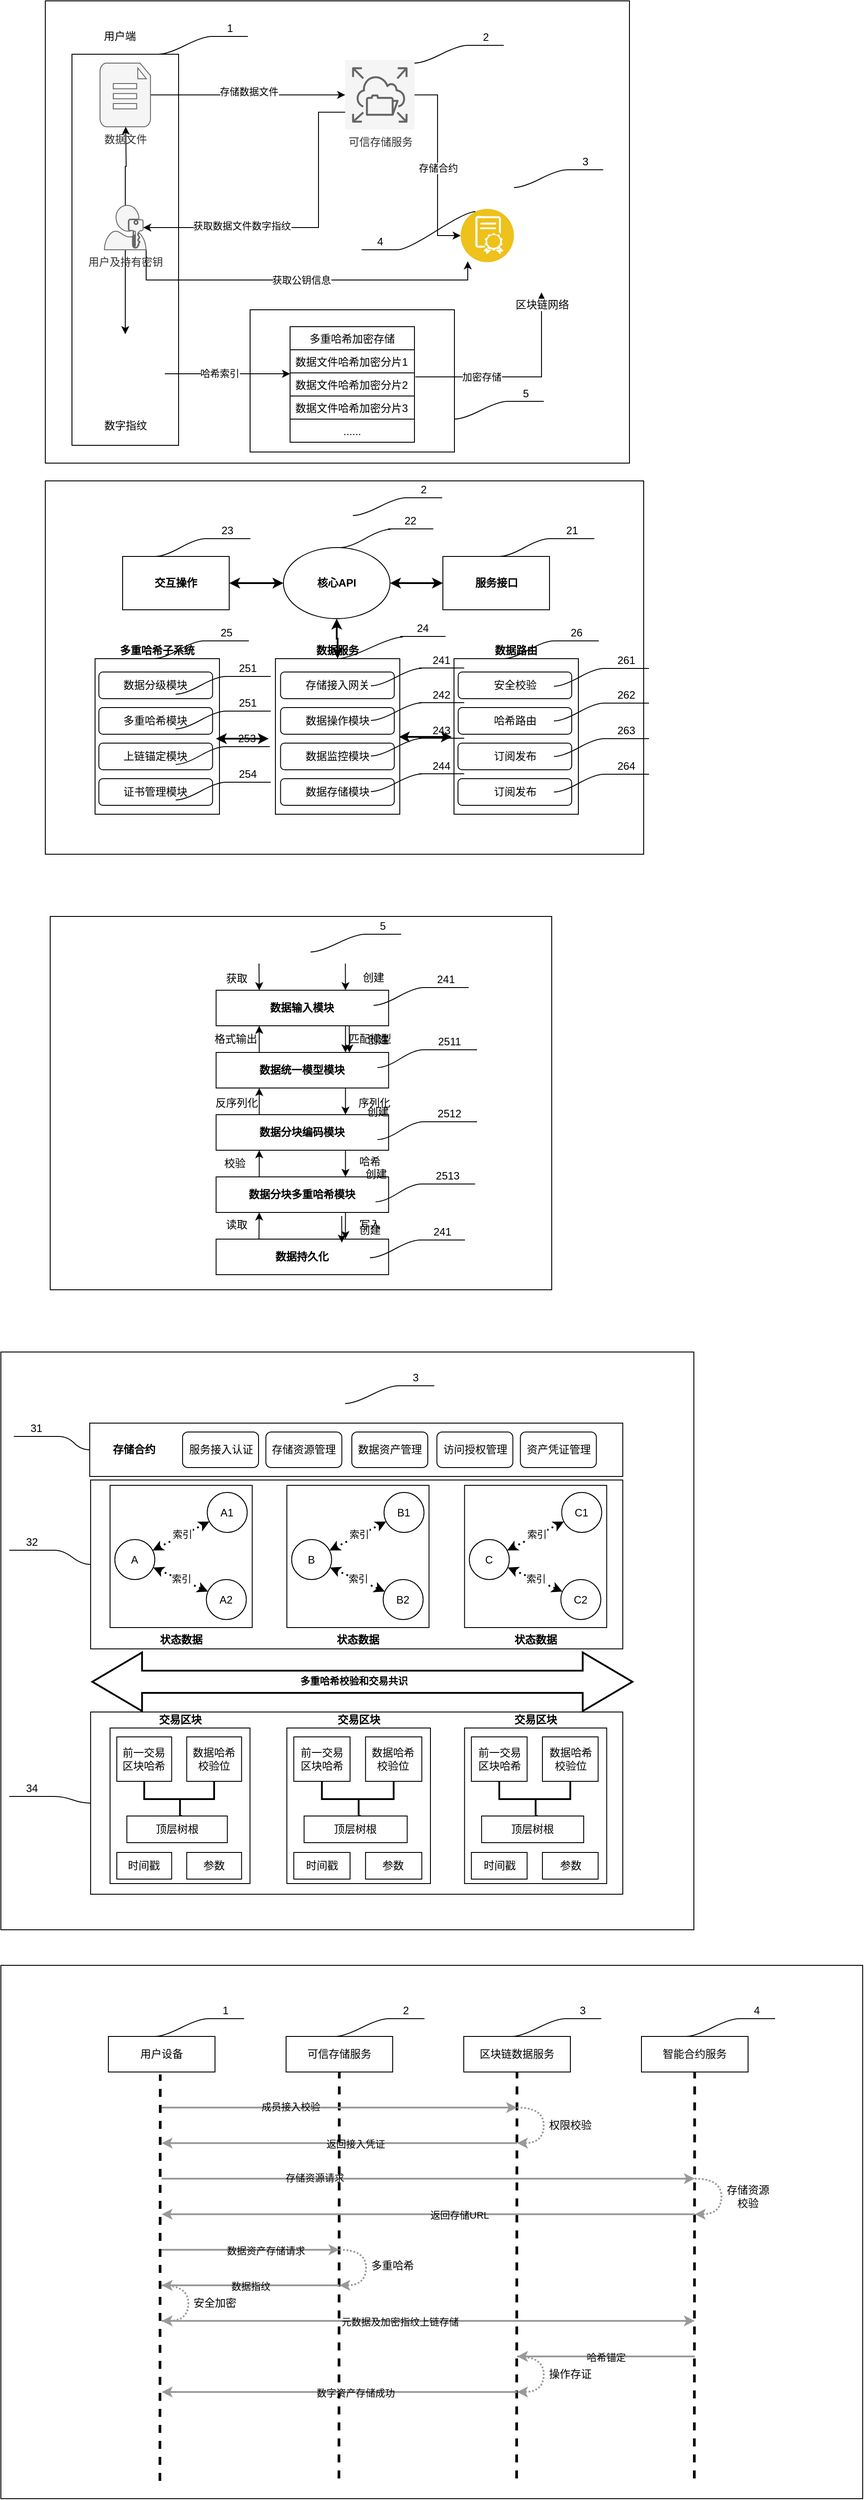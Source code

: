 <mxfile version="15.5.2" type="github">
  <diagram id="CjfQBDizP03ljIALrH3r" name="Page-1">
    <mxGraphModel dx="859" dy="625" grid="1" gridSize="10" guides="1" tooltips="1" connect="1" arrows="1" fold="1" page="1" pageScale="1" pageWidth="850" pageHeight="1100" math="0" shadow="0">
      <root>
        <mxCell id="0" />
        <mxCell id="1" parent="0" />
        <mxCell id="fhI_MAW543BDFD8Se3oL-381" value="" style="rounded=0;whiteSpace=wrap;html=1;strokeColor=default;" vertex="1" parent="1">
          <mxGeometry x="95.5" y="1060" width="564.5" height="420" as="geometry" />
        </mxCell>
        <mxCell id="fhI_MAW543BDFD8Se3oL-102" value="" style="rounded=0;whiteSpace=wrap;html=1;strokeColor=default;" vertex="1" parent="1">
          <mxGeometry x="90" y="570" width="673.5" height="420" as="geometry" />
        </mxCell>
        <mxCell id="fhI_MAW543BDFD8Se3oL-317" value="&lt;b&gt;多重哈希子系统&lt;/b&gt;" style="rounded=0;whiteSpace=wrap;html=1;strokeColor=default;labelPosition=center;verticalLabelPosition=top;align=center;verticalAlign=bottom;" vertex="1" parent="1">
          <mxGeometry x="146" y="770" width="140" height="175" as="geometry" />
        </mxCell>
        <mxCell id="fhI_MAW543BDFD8Se3oL-212" value="" style="rounded=0;whiteSpace=wrap;html=1;strokeColor=default;" vertex="1" parent="1">
          <mxGeometry x="40" y="1550" width="780" height="650" as="geometry" />
        </mxCell>
        <mxCell id="fhI_MAW543BDFD8Se3oL-288" value="" style="rounded=0;whiteSpace=wrap;html=1;strokeColor=default;verticalAlign=bottom;" vertex="1" parent="1">
          <mxGeometry x="141" y="1955" width="599" height="205" as="geometry" />
        </mxCell>
        <mxCell id="fhI_MAW543BDFD8Se3oL-287" value="" style="rounded=0;whiteSpace=wrap;html=1;strokeColor=default;verticalAlign=bottom;" vertex="1" parent="1">
          <mxGeometry x="141" y="1694" width="599" height="190" as="geometry" />
        </mxCell>
        <mxCell id="fhI_MAW543BDFD8Se3oL-78" value="" style="rounded=0;whiteSpace=wrap;html=1;strokeColor=default;" vertex="1" parent="1">
          <mxGeometry x="90" y="30" width="657.5" height="520" as="geometry" />
        </mxCell>
        <mxCell id="fhI_MAW543BDFD8Se3oL-95" value="" style="rounded=0;whiteSpace=wrap;html=1;strokeColor=default;" vertex="1" parent="1">
          <mxGeometry x="320.5" y="377.5" width="230" height="160" as="geometry" />
        </mxCell>
        <mxCell id="fhI_MAW543BDFD8Se3oL-94" value="" style="rounded=0;whiteSpace=wrap;html=1;strokeColor=default;" vertex="1" parent="1">
          <mxGeometry x="120" y="90" width="120" height="440" as="geometry" />
        </mxCell>
        <mxCell id="fhI_MAW543BDFD8Se3oL-70" style="edgeStyle=orthogonalEdgeStyle;rounded=0;orthogonalLoop=1;jettySize=auto;html=1;exitX=0.5;exitY=1;exitDx=0;exitDy=0;entryX=1.007;entryY=0.173;entryDx=0;entryDy=0;entryPerimeter=0;startArrow=classic;startFill=1;endArrow=none;endFill=0;" edge="1" parent="1" source="fhI_MAW543BDFD8Se3oL-3" target="fhI_MAW543BDFD8Se3oL-67">
          <mxGeometry relative="1" as="geometry" />
        </mxCell>
        <mxCell id="fhI_MAW543BDFD8Se3oL-71" value="加密存储" style="edgeLabel;html=1;align=center;verticalAlign=middle;resizable=0;points=[];" vertex="1" connectable="0" parent="fhI_MAW543BDFD8Se3oL-70">
          <mxGeometry x="0.375" relative="1" as="geometry">
            <mxPoint as="offset" />
          </mxGeometry>
        </mxCell>
        <mxCell id="fhI_MAW543BDFD8Se3oL-3" value="区块链网络" style="shape=image;html=1;verticalAlign=top;verticalLabelPosition=bottom;labelBackgroundColor=#ffffff;imageAspect=0;aspect=fixed;image=https://cdn1.iconfinder.com/data/icons/cryptocurrency-blockchain-fintech-free/32/Cryptocurrency_blockchain_data-37-128.png" vertex="1" parent="1">
          <mxGeometry x="584.5" y="230" width="128" height="128" as="geometry" />
        </mxCell>
        <mxCell id="fhI_MAW543BDFD8Se3oL-59" style="edgeStyle=orthogonalEdgeStyle;rounded=0;orthogonalLoop=1;jettySize=auto;html=1;exitX=0;exitY=0.75;exitDx=0;exitDy=0;exitPerimeter=0;entryX=0.93;entryY=0.5;entryDx=0;entryDy=0;entryPerimeter=0;" edge="1" parent="1" source="fhI_MAW543BDFD8Se3oL-5" target="fhI_MAW543BDFD8Se3oL-9">
          <mxGeometry relative="1" as="geometry">
            <Array as="points">
              <mxPoint x="397.5" y="155" />
              <mxPoint x="397.5" y="285" />
            </Array>
          </mxGeometry>
        </mxCell>
        <mxCell id="fhI_MAW543BDFD8Se3oL-62" value="获取数据文件数字指纹" style="edgeLabel;html=1;align=center;verticalAlign=middle;resizable=0;points=[];" vertex="1" connectable="0" parent="fhI_MAW543BDFD8Se3oL-59">
          <mxGeometry x="0.382" y="-2" relative="1" as="geometry">
            <mxPoint as="offset" />
          </mxGeometry>
        </mxCell>
        <mxCell id="fhI_MAW543BDFD8Se3oL-60" style="edgeStyle=orthogonalEdgeStyle;rounded=0;orthogonalLoop=1;jettySize=auto;html=1;exitX=1;exitY=0.5;exitDx=0;exitDy=0;exitPerimeter=0;entryX=0;entryY=0.5;entryDx=0;entryDy=0;" edge="1" parent="1" source="fhI_MAW543BDFD8Se3oL-5" target="fhI_MAW543BDFD8Se3oL-4">
          <mxGeometry relative="1" as="geometry" />
        </mxCell>
        <mxCell id="fhI_MAW543BDFD8Se3oL-72" value="存储合约" style="edgeLabel;html=1;align=center;verticalAlign=middle;resizable=0;points=[];" vertex="1" connectable="0" parent="fhI_MAW543BDFD8Se3oL-60">
          <mxGeometry x="0.029" relative="1" as="geometry">
            <mxPoint as="offset" />
          </mxGeometry>
        </mxCell>
        <mxCell id="fhI_MAW543BDFD8Se3oL-5" value="可信存储服务" style="sketch=0;points=[[0,0,0],[0.25,0,0],[0.5,0,0],[0.75,0,0],[1,0,0],[0,1,0],[0.25,1,0],[0.5,1,0],[0.75,1,0],[1,1,0],[0,0.25,0],[0,0.5,0],[0,0.75,0],[1,0.25,0],[1,0.5,0],[1,0.75,0]];outlineConnect=0;fontColor=#333333;gradientDirection=north;fillColor=#f5f5f5;strokeColor=#666666;dashed=0;verticalLabelPosition=bottom;verticalAlign=top;align=center;html=1;fontSize=12;fontStyle=0;aspect=fixed;shape=mxgraph.aws4.resourceIcon;resIcon=mxgraph.aws4.elastic_file_system;" vertex="1" parent="1">
          <mxGeometry x="427.5" y="96.8" width="78" height="78" as="geometry" />
        </mxCell>
        <mxCell id="fhI_MAW543BDFD8Se3oL-4" value="" style="aspect=fixed;perimeter=ellipsePerimeter;html=1;align=center;shadow=0;dashed=0;fontColor=#4277BB;labelBackgroundColor=#ffffff;fontSize=12;spacingTop=3;image;image=img/lib/ibm/blockchain/smart_contract.svg;imageBackground=default;" vertex="1" parent="1">
          <mxGeometry x="557.5" y="264" width="60" height="60" as="geometry" />
        </mxCell>
        <mxCell id="fhI_MAW543BDFD8Se3oL-68" style="edgeStyle=orthogonalEdgeStyle;rounded=0;orthogonalLoop=1;jettySize=auto;html=1;exitX=1;exitY=0.5;exitDx=0;exitDy=0;entryX=0;entryY=1.038;entryDx=0;entryDy=0;entryPerimeter=0;" edge="1" parent="1" source="fhI_MAW543BDFD8Se3oL-8" target="fhI_MAW543BDFD8Se3oL-65">
          <mxGeometry relative="1" as="geometry">
            <Array as="points">
              <mxPoint x="365.5" y="450" />
            </Array>
          </mxGeometry>
        </mxCell>
        <mxCell id="fhI_MAW543BDFD8Se3oL-77" value="哈希索引" style="edgeLabel;html=1;align=center;verticalAlign=middle;resizable=0;points=[];" vertex="1" connectable="0" parent="fhI_MAW543BDFD8Se3oL-68">
          <mxGeometry x="-0.135" y="1" relative="1" as="geometry">
            <mxPoint as="offset" />
          </mxGeometry>
        </mxCell>
        <mxCell id="fhI_MAW543BDFD8Se3oL-8" value="数字指纹" style="shape=image;html=1;verticalAlign=top;verticalLabelPosition=bottom;labelBackgroundColor=#ffffff;imageAspect=0;aspect=fixed;image=https://cdn3.iconfinder.com/data/icons/file-set-volume-1/512/Artboard_12-128.png" vertex="1" parent="1">
          <mxGeometry x="135.5" y="405" width="89" height="89" as="geometry" />
        </mxCell>
        <mxCell id="fhI_MAW543BDFD8Se3oL-23" style="edgeStyle=orthogonalEdgeStyle;rounded=0;orthogonalLoop=1;jettySize=auto;html=1;exitX=0.5;exitY=0;exitDx=0;exitDy=0;exitPerimeter=0;" edge="1" parent="1" source="fhI_MAW543BDFD8Se3oL-9">
          <mxGeometry relative="1" as="geometry">
            <mxPoint x="180.5" y="171.6" as="targetPoint" />
          </mxGeometry>
        </mxCell>
        <mxCell id="fhI_MAW543BDFD8Se3oL-24" style="edgeStyle=orthogonalEdgeStyle;rounded=0;orthogonalLoop=1;jettySize=auto;html=1;exitX=0.5;exitY=1;exitDx=0;exitDy=0;exitPerimeter=0;" edge="1" parent="1" source="fhI_MAW543BDFD8Se3oL-9" target="fhI_MAW543BDFD8Se3oL-8">
          <mxGeometry relative="1" as="geometry" />
        </mxCell>
        <mxCell id="fhI_MAW543BDFD8Se3oL-63" value="获取公钥信息" style="edgeStyle=orthogonalEdgeStyle;rounded=0;orthogonalLoop=1;jettySize=auto;html=1;exitX=1;exitY=1;exitDx=0;exitDy=0;exitPerimeter=0;entryX=0.133;entryY=0.983;entryDx=0;entryDy=0;entryPerimeter=0;" edge="1" parent="1" source="fhI_MAW543BDFD8Se3oL-9" target="fhI_MAW543BDFD8Se3oL-4">
          <mxGeometry relative="1" as="geometry" />
        </mxCell>
        <mxCell id="fhI_MAW543BDFD8Se3oL-9" value="用户及持有密钥" style="sketch=0;aspect=fixed;pointerEvents=1;shadow=0;dashed=0;html=1;strokeColor=#666666;labelPosition=center;verticalLabelPosition=bottom;verticalAlign=top;align=center;shape=mxgraph.mscae.enterprise.user_permissions;fillColor=#f5f5f5;fontColor=#333333;" vertex="1" parent="1">
          <mxGeometry x="156.5" y="260" width="47" height="50" as="geometry" />
        </mxCell>
        <mxCell id="fhI_MAW543BDFD8Se3oL-55" style="edgeStyle=orthogonalEdgeStyle;rounded=0;orthogonalLoop=1;jettySize=auto;html=1;exitX=1;exitY=0.5;exitDx=0;exitDy=0;exitPerimeter=0;entryX=0;entryY=0.5;entryDx=0;entryDy=0;entryPerimeter=0;" edge="1" parent="1" source="fhI_MAW543BDFD8Se3oL-54" target="fhI_MAW543BDFD8Se3oL-5">
          <mxGeometry relative="1" as="geometry" />
        </mxCell>
        <mxCell id="fhI_MAW543BDFD8Se3oL-61" value="存储数据文件" style="edgeLabel;html=1;align=center;verticalAlign=middle;resizable=0;points=[];" vertex="1" connectable="0" parent="fhI_MAW543BDFD8Se3oL-55">
          <mxGeometry x="0.005" y="4" relative="1" as="geometry">
            <mxPoint as="offset" />
          </mxGeometry>
        </mxCell>
        <mxCell id="fhI_MAW543BDFD8Se3oL-54" value="数据文件" style="verticalLabelPosition=bottom;html=1;verticalAlign=top;align=center;strokeColor=#666666;fillColor=#f5f5f5;shape=mxgraph.azure.file_2;pointerEvents=1;fontColor=#333333;" vertex="1" parent="1">
          <mxGeometry x="151.63" y="100" width="56.75" height="71.6" as="geometry" />
        </mxCell>
        <mxCell id="fhI_MAW543BDFD8Se3oL-64" value="多重哈希加密存储" style="swimlane;fontStyle=0;childLayout=stackLayout;horizontal=1;startSize=26;fillColor=none;horizontalStack=0;resizeParent=1;resizeParentMax=0;resizeLast=0;collapsible=1;marginBottom=0;" vertex="1" parent="1">
          <mxGeometry x="365.5" y="396.5" width="140" height="130" as="geometry" />
        </mxCell>
        <mxCell id="fhI_MAW543BDFD8Se3oL-65" value="数据文件哈希加密分片1" style="text;strokeColor=default;fillColor=none;align=left;verticalAlign=top;spacingLeft=4;spacingRight=4;overflow=hidden;rotatable=0;points=[[0,0.5],[1,0.5]];portConstraint=eastwest;" vertex="1" parent="fhI_MAW543BDFD8Se3oL-64">
          <mxGeometry y="26" width="140" height="26" as="geometry" />
        </mxCell>
        <mxCell id="fhI_MAW543BDFD8Se3oL-67" value="数据文件哈希加密分片2&#xa;" style="text;strokeColor=none;fillColor=none;align=left;verticalAlign=top;spacingLeft=4;spacingRight=4;overflow=hidden;rotatable=0;points=[[0,0.5],[1,0.5]];portConstraint=eastwest;" vertex="1" parent="fhI_MAW543BDFD8Se3oL-64">
          <mxGeometry y="52" width="140" height="26" as="geometry" />
        </mxCell>
        <mxCell id="fhI_MAW543BDFD8Se3oL-66" value="数据文件哈希加密分片3" style="text;strokeColor=default;fillColor=none;align=left;verticalAlign=top;spacingLeft=4;spacingRight=4;overflow=hidden;rotatable=0;points=[[0,0.5],[1,0.5]];portConstraint=eastwest;" vertex="1" parent="fhI_MAW543BDFD8Se3oL-64">
          <mxGeometry y="78" width="140" height="26" as="geometry" />
        </mxCell>
        <mxCell id="fhI_MAW543BDFD8Se3oL-398" value="......" style="text;strokeColor=default;fillColor=none;align=center;verticalAlign=top;spacingLeft=4;spacingRight=4;overflow=hidden;rotatable=0;points=[[0,0.5],[1,0.5]];portConstraint=eastwest;" vertex="1" parent="fhI_MAW543BDFD8Se3oL-64">
          <mxGeometry y="104" width="140" height="26" as="geometry" />
        </mxCell>
        <mxCell id="fhI_MAW543BDFD8Se3oL-79" value="1" style="whiteSpace=wrap;html=1;shape=partialRectangle;top=0;left=0;bottom=1;right=0;points=[[0,1],[1,1]];fillColor=none;align=center;verticalAlign=bottom;routingCenterY=0.5;snapToPoint=1;recursiveResize=0;autosize=1;treeFolding=1;treeMoving=1;newEdgeStyle={&quot;edgeStyle&quot;:&quot;entityRelationEdgeStyle&quot;,&quot;startArrow&quot;:&quot;none&quot;,&quot;endArrow&quot;:&quot;none&quot;,&quot;segment&quot;:10,&quot;curved&quot;:1};strokeColor=default;" vertex="1" parent="1">
          <mxGeometry x="277.5" y="50" width="40" height="20" as="geometry" />
        </mxCell>
        <mxCell id="fhI_MAW543BDFD8Se3oL-80" value="" style="edgeStyle=entityRelationEdgeStyle;startArrow=none;endArrow=none;segment=10;curved=1;rounded=0;" edge="1" target="fhI_MAW543BDFD8Se3oL-79" parent="1">
          <mxGeometry relative="1" as="geometry">
            <mxPoint x="217.5" y="90" as="sourcePoint" />
          </mxGeometry>
        </mxCell>
        <mxCell id="fhI_MAW543BDFD8Se3oL-88" value="2" style="whiteSpace=wrap;html=1;shape=partialRectangle;top=0;left=0;bottom=1;right=0;points=[[0,1],[1,1]];fillColor=none;align=center;verticalAlign=bottom;routingCenterY=0.5;snapToPoint=1;recursiveResize=0;autosize=1;treeFolding=1;treeMoving=1;newEdgeStyle={&quot;edgeStyle&quot;:&quot;entityRelationEdgeStyle&quot;,&quot;startArrow&quot;:&quot;none&quot;,&quot;endArrow&quot;:&quot;none&quot;,&quot;segment&quot;:10,&quot;curved&quot;:1};strokeColor=default;" vertex="1" parent="1">
          <mxGeometry x="565.5" y="60" width="40" height="20" as="geometry" />
        </mxCell>
        <mxCell id="fhI_MAW543BDFD8Se3oL-89" value="" style="edgeStyle=entityRelationEdgeStyle;startArrow=none;endArrow=none;segment=10;curved=1;rounded=0;" edge="1" parent="1" target="fhI_MAW543BDFD8Se3oL-88">
          <mxGeometry relative="1" as="geometry">
            <mxPoint x="505.5" y="100" as="sourcePoint" />
          </mxGeometry>
        </mxCell>
        <mxCell id="fhI_MAW543BDFD8Se3oL-90" value="3" style="whiteSpace=wrap;html=1;shape=partialRectangle;top=0;left=0;bottom=1;right=0;points=[[0,1],[1,1]];fillColor=none;align=center;verticalAlign=bottom;routingCenterY=0.5;snapToPoint=1;recursiveResize=0;autosize=1;treeFolding=1;treeMoving=1;newEdgeStyle={&quot;edgeStyle&quot;:&quot;entityRelationEdgeStyle&quot;,&quot;startArrow&quot;:&quot;none&quot;,&quot;endArrow&quot;:&quot;none&quot;,&quot;segment&quot;:10,&quot;curved&quot;:1};strokeColor=default;" vertex="1" parent="1">
          <mxGeometry x="677.5" y="200" width="40" height="20" as="geometry" />
        </mxCell>
        <mxCell id="fhI_MAW543BDFD8Se3oL-91" value="" style="edgeStyle=entityRelationEdgeStyle;startArrow=none;endArrow=none;segment=10;curved=1;rounded=0;" edge="1" parent="1" target="fhI_MAW543BDFD8Se3oL-90">
          <mxGeometry relative="1" as="geometry">
            <mxPoint x="617.5" y="240" as="sourcePoint" />
          </mxGeometry>
        </mxCell>
        <mxCell id="fhI_MAW543BDFD8Se3oL-92" value="4" style="whiteSpace=wrap;html=1;shape=partialRectangle;top=0;left=0;bottom=1;right=0;points=[[0,1],[1,1]];fillColor=none;align=center;verticalAlign=bottom;routingCenterY=0.5;snapToPoint=1;recursiveResize=0;autosize=1;treeFolding=1;treeMoving=1;newEdgeStyle={&quot;edgeStyle&quot;:&quot;entityRelationEdgeStyle&quot;,&quot;startArrow&quot;:&quot;none&quot;,&quot;endArrow&quot;:&quot;none&quot;,&quot;segment&quot;:10,&quot;curved&quot;:1};strokeColor=default;" vertex="1" parent="1">
          <mxGeometry x="446.5" y="290" width="40" height="20" as="geometry" />
        </mxCell>
        <mxCell id="fhI_MAW543BDFD8Se3oL-93" value="" style="edgeStyle=entityRelationEdgeStyle;startArrow=none;endArrow=none;segment=10;curved=1;rounded=0;exitX=0.25;exitY=0;exitDx=0;exitDy=0;" edge="1" parent="1" target="fhI_MAW543BDFD8Se3oL-92" source="fhI_MAW543BDFD8Se3oL-4">
          <mxGeometry relative="1" as="geometry">
            <mxPoint x="427.5" y="320" as="sourcePoint" />
          </mxGeometry>
        </mxCell>
        <mxCell id="fhI_MAW543BDFD8Se3oL-98" value="5" style="whiteSpace=wrap;html=1;shape=partialRectangle;top=0;left=0;bottom=1;right=0;points=[[0,1],[1,1]];fillColor=none;align=center;verticalAlign=bottom;routingCenterY=0.5;snapToPoint=1;recursiveResize=0;autosize=1;treeFolding=1;treeMoving=1;newEdgeStyle={&quot;edgeStyle&quot;:&quot;entityRelationEdgeStyle&quot;,&quot;startArrow&quot;:&quot;none&quot;,&quot;endArrow&quot;:&quot;none&quot;,&quot;segment&quot;:10,&quot;curved&quot;:1};strokeColor=default;" vertex="1" parent="1">
          <mxGeometry x="610.5" y="460.5" width="40" height="20" as="geometry" />
        </mxCell>
        <mxCell id="fhI_MAW543BDFD8Se3oL-99" value="" style="edgeStyle=entityRelationEdgeStyle;startArrow=none;endArrow=none;segment=10;curved=1;rounded=0;" edge="1" parent="1" target="fhI_MAW543BDFD8Se3oL-98">
          <mxGeometry relative="1" as="geometry">
            <mxPoint x="550.5" y="500.5" as="sourcePoint" />
          </mxGeometry>
        </mxCell>
        <mxCell id="fhI_MAW543BDFD8Se3oL-100" value="用户端" style="text;html=1;strokeColor=none;fillColor=none;align=center;verticalAlign=middle;whiteSpace=wrap;rounded=0;" vertex="1" parent="1">
          <mxGeometry x="143.5" y="55" width="60" height="30" as="geometry" />
        </mxCell>
        <mxCell id="fhI_MAW543BDFD8Se3oL-124" style="edgeStyle=orthogonalEdgeStyle;rounded=0;orthogonalLoop=1;jettySize=auto;html=1;exitX=1;exitY=0.5;exitDx=0;exitDy=0;startArrow=classic;startFill=1;endArrow=classic;endFill=1;strokeWidth=2;" edge="1" parent="1" source="fhI_MAW543BDFD8Se3oL-103" target="fhI_MAW543BDFD8Se3oL-104">
          <mxGeometry relative="1" as="geometry" />
        </mxCell>
        <mxCell id="fhI_MAW543BDFD8Se3oL-103" value="交互操作" style="rounded=0;whiteSpace=wrap;html=1;strokeColor=default;fontStyle=1" vertex="1" parent="1">
          <mxGeometry x="177" y="655" width="120" height="60" as="geometry" />
        </mxCell>
        <mxCell id="fhI_MAW543BDFD8Se3oL-125" style="edgeStyle=orthogonalEdgeStyle;rounded=0;orthogonalLoop=1;jettySize=auto;html=1;exitX=1;exitY=0.5;exitDx=0;exitDy=0;entryX=0;entryY=0.5;entryDx=0;entryDy=0;startArrow=classic;startFill=1;endArrow=classic;endFill=1;strokeWidth=2;" edge="1" parent="1" source="fhI_MAW543BDFD8Se3oL-104" target="fhI_MAW543BDFD8Se3oL-105">
          <mxGeometry relative="1" as="geometry" />
        </mxCell>
        <mxCell id="fhI_MAW543BDFD8Se3oL-127" style="edgeStyle=orthogonalEdgeStyle;rounded=0;orthogonalLoop=1;jettySize=auto;html=1;exitX=0.5;exitY=1;exitDx=0;exitDy=0;entryX=0.5;entryY=0;entryDx=0;entryDy=0;startArrow=classic;startFill=1;endArrow=classic;endFill=1;strokeWidth=2;" edge="1" parent="1" source="fhI_MAW543BDFD8Se3oL-104" target="fhI_MAW543BDFD8Se3oL-106">
          <mxGeometry relative="1" as="geometry" />
        </mxCell>
        <mxCell id="fhI_MAW543BDFD8Se3oL-104" value="核心API" style="ellipse;whiteSpace=wrap;html=1;strokeColor=default;fontStyle=1" vertex="1" parent="1">
          <mxGeometry x="358" y="645" width="120" height="80" as="geometry" />
        </mxCell>
        <mxCell id="fhI_MAW543BDFD8Se3oL-105" value="服务接口" style="rounded=0;whiteSpace=wrap;html=1;strokeColor=default;fontStyle=1" vertex="1" parent="1">
          <mxGeometry x="537.5" y="655" width="120" height="60" as="geometry" />
        </mxCell>
        <mxCell id="fhI_MAW543BDFD8Se3oL-106" value="&lt;b&gt;数据服务&lt;/b&gt;" style="rounded=0;whiteSpace=wrap;html=1;strokeColor=default;labelPosition=center;verticalLabelPosition=top;align=center;verticalAlign=bottom;" vertex="1" parent="1">
          <mxGeometry x="349" y="770" width="140" height="175" as="geometry" />
        </mxCell>
        <mxCell id="fhI_MAW543BDFD8Se3oL-107" value="&lt;b&gt;数据路由&lt;/b&gt;" style="rounded=0;whiteSpace=wrap;html=1;strokeColor=default;labelPosition=center;verticalLabelPosition=top;align=center;verticalAlign=bottom;" vertex="1" parent="1">
          <mxGeometry x="550" y="770" width="140" height="175" as="geometry" />
        </mxCell>
        <mxCell id="fhI_MAW543BDFD8Se3oL-111" value="安全校验" style="rounded=1;whiteSpace=wrap;html=1;strokeColor=default;" vertex="1" parent="1">
          <mxGeometry x="554.75" y="785" width="127.75" height="30" as="geometry" />
        </mxCell>
        <mxCell id="fhI_MAW543BDFD8Se3oL-112" value="哈希路由" style="rounded=1;whiteSpace=wrap;html=1;strokeColor=default;" vertex="1" parent="1">
          <mxGeometry x="554.75" y="825" width="127.75" height="30" as="geometry" />
        </mxCell>
        <mxCell id="fhI_MAW543BDFD8Se3oL-120" value="订阅发布" style="rounded=1;whiteSpace=wrap;html=1;strokeColor=default;" vertex="1" parent="1">
          <mxGeometry x="554.5" y="905" width="128" height="30" as="geometry" />
        </mxCell>
        <mxCell id="fhI_MAW543BDFD8Se3oL-130" value="订阅发布" style="rounded=1;whiteSpace=wrap;html=1;strokeColor=default;" vertex="1" parent="1">
          <mxGeometry x="554.5" y="865" width="128" height="30" as="geometry" />
        </mxCell>
        <mxCell id="fhI_MAW543BDFD8Se3oL-141" value="" style="shape=flexArrow;endArrow=classic;startArrow=classic;html=1;rounded=0;strokeWidth=2;startWidth=39;startSize=18;width=24;endWidth=39;endSize=18;" edge="1" parent="1">
          <mxGeometry width="100" height="100" relative="1" as="geometry">
            <mxPoint x="141.88" y="1921" as="sourcePoint" />
            <mxPoint x="751.88" y="1921" as="targetPoint" />
          </mxGeometry>
        </mxCell>
        <mxCell id="fhI_MAW543BDFD8Se3oL-210" value="多重哈希校验和交易共识" style="edgeLabel;html=1;align=center;verticalAlign=middle;resizable=0;points=[];fontStyle=1" vertex="1" connectable="0" parent="fhI_MAW543BDFD8Se3oL-141">
          <mxGeometry x="-0.033" y="1" relative="1" as="geometry">
            <mxPoint as="offset" />
          </mxGeometry>
        </mxCell>
        <mxCell id="fhI_MAW543BDFD8Se3oL-150" value="" style="group;labelPosition=center;verticalLabelPosition=bottom;align=center;verticalAlign=top;" vertex="1" connectable="0" parent="1">
          <mxGeometry x="162.88" y="1973" width="157.5" height="175" as="geometry" />
        </mxCell>
        <mxCell id="fhI_MAW543BDFD8Se3oL-132" value="&lt;b&gt;交易区块&lt;/b&gt;" style="rounded=0;whiteSpace=wrap;html=1;strokeColor=default;labelPosition=center;verticalLabelPosition=top;align=center;verticalAlign=bottom;" vertex="1" parent="fhI_MAW543BDFD8Se3oL-150">
          <mxGeometry width="157.5" height="175" as="geometry" />
        </mxCell>
        <mxCell id="fhI_MAW543BDFD8Se3oL-133" value="前一交易&lt;br&gt;区块哈希" style="rounded=0;whiteSpace=wrap;html=1;strokeColor=default;" vertex="1" parent="fhI_MAW543BDFD8Se3oL-150">
          <mxGeometry x="7.596" y="10" width="61.73" height="50" as="geometry" />
        </mxCell>
        <mxCell id="fhI_MAW543BDFD8Se3oL-134" value="数据哈希&lt;br&gt;校验位" style="rounded=0;whiteSpace=wrap;html=1;strokeColor=default;" vertex="1" parent="fhI_MAW543BDFD8Se3oL-150">
          <mxGeometry x="86.289" y="10" width="61.73" height="50" as="geometry" />
        </mxCell>
        <mxCell id="fhI_MAW543BDFD8Se3oL-135" style="edgeStyle=orthogonalEdgeStyle;rounded=0;orthogonalLoop=1;jettySize=auto;html=1;exitX=0.5;exitY=1;exitDx=0;exitDy=0;entryX=0.5;entryY=1;entryDx=0;entryDy=0;startArrow=none;startFill=0;endArrow=none;endFill=0;strokeWidth=2;" edge="1" parent="fhI_MAW543BDFD8Se3oL-150" source="fhI_MAW543BDFD8Se3oL-133" target="fhI_MAW543BDFD8Se3oL-134">
          <mxGeometry relative="1" as="geometry" />
        </mxCell>
        <mxCell id="fhI_MAW543BDFD8Se3oL-140" style="edgeStyle=orthogonalEdgeStyle;rounded=0;orthogonalLoop=1;jettySize=auto;html=1;exitX=0.5;exitY=0;exitDx=0;exitDy=0;startArrow=none;startFill=0;endArrow=none;endFill=0;strokeWidth=2;" edge="1" parent="fhI_MAW543BDFD8Se3oL-150">
          <mxGeometry relative="1" as="geometry">
            <mxPoint x="78.75" y="80" as="targetPoint" />
            <mxPoint x="81.106" y="99" as="sourcePoint" />
          </mxGeometry>
        </mxCell>
        <mxCell id="fhI_MAW543BDFD8Se3oL-136" value="顶层树根" style="rounded=0;whiteSpace=wrap;html=1;strokeColor=default;" vertex="1" parent="fhI_MAW543BDFD8Se3oL-150">
          <mxGeometry x="18.905" y="99" width="113.092" height="30" as="geometry" />
        </mxCell>
        <mxCell id="fhI_MAW543BDFD8Se3oL-137" value="时间戳" style="rounded=0;whiteSpace=wrap;html=1;strokeColor=default;" vertex="1" parent="fhI_MAW543BDFD8Se3oL-150">
          <mxGeometry x="7.596" y="140" width="61.73" height="30" as="geometry" />
        </mxCell>
        <mxCell id="fhI_MAW543BDFD8Se3oL-138" value="参数" style="rounded=0;whiteSpace=wrap;html=1;strokeColor=default;" vertex="1" parent="fhI_MAW543BDFD8Se3oL-150">
          <mxGeometry x="86.289" y="140" width="61.73" height="30" as="geometry" />
        </mxCell>
        <mxCell id="fhI_MAW543BDFD8Se3oL-162" value="" style="group;labelPosition=center;verticalLabelPosition=bottom;align=center;verticalAlign=top;" vertex="1" connectable="0" parent="1">
          <mxGeometry x="361.88" y="1973" width="161.62" height="175" as="geometry" />
        </mxCell>
        <mxCell id="fhI_MAW543BDFD8Se3oL-163" value="&lt;b&gt;交易区块&lt;/b&gt;" style="rounded=0;whiteSpace=wrap;html=1;strokeColor=default;labelPosition=center;verticalLabelPosition=top;align=center;verticalAlign=bottom;" vertex="1" parent="fhI_MAW543BDFD8Se3oL-162">
          <mxGeometry width="161.62" height="175" as="geometry" />
        </mxCell>
        <mxCell id="fhI_MAW543BDFD8Se3oL-164" value="前一交易&lt;br&gt;区块哈希" style="rounded=0;whiteSpace=wrap;html=1;strokeColor=default;" vertex="1" parent="fhI_MAW543BDFD8Se3oL-162">
          <mxGeometry x="7.795" y="10" width="63.344" height="50" as="geometry" />
        </mxCell>
        <mxCell id="fhI_MAW543BDFD8Se3oL-165" value="数据哈希&lt;br&gt;校验位" style="rounded=0;whiteSpace=wrap;html=1;strokeColor=default;" vertex="1" parent="fhI_MAW543BDFD8Se3oL-162">
          <mxGeometry x="88.547" y="10" width="63.344" height="50" as="geometry" />
        </mxCell>
        <mxCell id="fhI_MAW543BDFD8Se3oL-166" style="edgeStyle=orthogonalEdgeStyle;rounded=0;orthogonalLoop=1;jettySize=auto;html=1;exitX=0.5;exitY=1;exitDx=0;exitDy=0;entryX=0.5;entryY=1;entryDx=0;entryDy=0;startArrow=none;startFill=0;endArrow=none;endFill=0;strokeWidth=2;" edge="1" parent="fhI_MAW543BDFD8Se3oL-162" source="fhI_MAW543BDFD8Se3oL-164" target="fhI_MAW543BDFD8Se3oL-165">
          <mxGeometry relative="1" as="geometry" />
        </mxCell>
        <mxCell id="fhI_MAW543BDFD8Se3oL-167" style="edgeStyle=orthogonalEdgeStyle;rounded=0;orthogonalLoop=1;jettySize=auto;html=1;exitX=0.5;exitY=0;exitDx=0;exitDy=0;startArrow=none;startFill=0;endArrow=none;endFill=0;strokeWidth=2;" edge="1" parent="fhI_MAW543BDFD8Se3oL-162">
          <mxGeometry relative="1" as="geometry">
            <mxPoint x="80.81" y="80" as="targetPoint" />
            <mxPoint x="83.228" y="99" as="sourcePoint" />
          </mxGeometry>
        </mxCell>
        <mxCell id="fhI_MAW543BDFD8Se3oL-168" value="顶层树根" style="rounded=0;whiteSpace=wrap;html=1;strokeColor=default;" vertex="1" parent="fhI_MAW543BDFD8Se3oL-162">
          <mxGeometry x="19.4" y="99" width="116.051" height="30" as="geometry" />
        </mxCell>
        <mxCell id="fhI_MAW543BDFD8Se3oL-169" value="时间戳" style="rounded=0;whiteSpace=wrap;html=1;strokeColor=default;" vertex="1" parent="fhI_MAW543BDFD8Se3oL-162">
          <mxGeometry x="7.795" y="140" width="63.344" height="30" as="geometry" />
        </mxCell>
        <mxCell id="fhI_MAW543BDFD8Se3oL-170" value="参数" style="rounded=0;whiteSpace=wrap;html=1;strokeColor=default;" vertex="1" parent="fhI_MAW543BDFD8Se3oL-162">
          <mxGeometry x="88.547" y="140" width="63.344" height="30" as="geometry" />
        </mxCell>
        <mxCell id="fhI_MAW543BDFD8Se3oL-171" value="" style="group;labelPosition=center;verticalLabelPosition=bottom;align=center;verticalAlign=top;" vertex="1" connectable="0" parent="1">
          <mxGeometry x="561.88" y="1973" width="160" height="175" as="geometry" />
        </mxCell>
        <mxCell id="fhI_MAW543BDFD8Se3oL-172" value="&lt;b&gt;交易区块&lt;/b&gt;" style="rounded=0;whiteSpace=wrap;html=1;strokeColor=default;labelPosition=center;verticalLabelPosition=top;align=center;verticalAlign=bottom;" vertex="1" parent="fhI_MAW543BDFD8Se3oL-171">
          <mxGeometry width="160" height="175" as="geometry" />
        </mxCell>
        <mxCell id="fhI_MAW543BDFD8Se3oL-173" value="前一交易&lt;br&gt;区块哈希" style="rounded=0;whiteSpace=wrap;html=1;strokeColor=default;" vertex="1" parent="fhI_MAW543BDFD8Se3oL-171">
          <mxGeometry x="7.717" y="10" width="62.709" height="50" as="geometry" />
        </mxCell>
        <mxCell id="fhI_MAW543BDFD8Se3oL-174" value="数据哈希&lt;br&gt;校验位" style="rounded=0;whiteSpace=wrap;html=1;strokeColor=default;" vertex="1" parent="fhI_MAW543BDFD8Se3oL-171">
          <mxGeometry x="87.659" y="10" width="62.709" height="50" as="geometry" />
        </mxCell>
        <mxCell id="fhI_MAW543BDFD8Se3oL-175" style="edgeStyle=orthogonalEdgeStyle;rounded=0;orthogonalLoop=1;jettySize=auto;html=1;exitX=0.5;exitY=1;exitDx=0;exitDy=0;entryX=0.5;entryY=1;entryDx=0;entryDy=0;startArrow=none;startFill=0;endArrow=none;endFill=0;strokeWidth=2;" edge="1" parent="fhI_MAW543BDFD8Se3oL-171" source="fhI_MAW543BDFD8Se3oL-173" target="fhI_MAW543BDFD8Se3oL-174">
          <mxGeometry relative="1" as="geometry">
            <Array as="points">
              <mxPoint x="39.253" y="80" />
              <mxPoint x="118.717" y="80" />
            </Array>
          </mxGeometry>
        </mxCell>
        <mxCell id="fhI_MAW543BDFD8Se3oL-176" style="edgeStyle=orthogonalEdgeStyle;rounded=0;orthogonalLoop=1;jettySize=auto;html=1;exitX=0.5;exitY=0;exitDx=0;exitDy=0;startArrow=none;startFill=0;endArrow=none;endFill=0;strokeWidth=2;" edge="1" parent="fhI_MAW543BDFD8Se3oL-171">
          <mxGeometry relative="1" as="geometry">
            <mxPoint x="80" y="80" as="targetPoint" />
            <mxPoint x="82.393" y="99" as="sourcePoint" />
          </mxGeometry>
        </mxCell>
        <mxCell id="fhI_MAW543BDFD8Se3oL-177" value="顶层树根" style="rounded=0;whiteSpace=wrap;html=1;strokeColor=default;" vertex="1" parent="fhI_MAW543BDFD8Se3oL-171">
          <mxGeometry x="19.205" y="99" width="114.888" height="30" as="geometry" />
        </mxCell>
        <mxCell id="fhI_MAW543BDFD8Se3oL-178" value="时间戳" style="rounded=0;whiteSpace=wrap;html=1;strokeColor=default;" vertex="1" parent="fhI_MAW543BDFD8Se3oL-171">
          <mxGeometry x="7.717" y="140" width="62.709" height="30" as="geometry" />
        </mxCell>
        <mxCell id="fhI_MAW543BDFD8Se3oL-179" value="参数" style="rounded=0;whiteSpace=wrap;html=1;strokeColor=default;" vertex="1" parent="fhI_MAW543BDFD8Se3oL-171">
          <mxGeometry x="87.659" y="140" width="62.709" height="30" as="geometry" />
        </mxCell>
        <mxCell id="fhI_MAW543BDFD8Se3oL-180" value="&lt;b&gt;状态数据&lt;/b&gt;" style="rounded=0;whiteSpace=wrap;html=1;strokeColor=default;labelPosition=center;verticalLabelPosition=bottom;align=center;verticalAlign=top;horizontal=1;textDirection=ltr;" vertex="1" parent="1">
          <mxGeometry x="162.88" y="1700" width="160" height="160" as="geometry" />
        </mxCell>
        <mxCell id="fhI_MAW543BDFD8Se3oL-181" value="A" style="ellipse;whiteSpace=wrap;html=1;aspect=fixed;strokeColor=default;" vertex="1" parent="1">
          <mxGeometry x="168.26" y="1761" width="45" height="45" as="geometry" />
        </mxCell>
        <mxCell id="fhI_MAW543BDFD8Se3oL-182" value="A1" style="ellipse;whiteSpace=wrap;html=1;aspect=fixed;strokeColor=default;" vertex="1" parent="1">
          <mxGeometry x="272.26" y="1708" width="45" height="45" as="geometry" />
        </mxCell>
        <mxCell id="fhI_MAW543BDFD8Se3oL-183" value="A2" style="ellipse;whiteSpace=wrap;html=1;aspect=fixed;strokeColor=default;" vertex="1" parent="1">
          <mxGeometry x="271.26" y="1806" width="45" height="45" as="geometry" />
        </mxCell>
        <mxCell id="fhI_MAW543BDFD8Se3oL-189" value="" style="endArrow=classic;startArrow=classic;html=1;rounded=0;sketch=0;strokeColor=default;strokeWidth=2;jumpStyle=none;dashed=1;dashPattern=1 2;" edge="1" parent="1" source="fhI_MAW543BDFD8Se3oL-181" target="fhI_MAW543BDFD8Se3oL-182">
          <mxGeometry width="50" height="50" relative="1" as="geometry">
            <mxPoint x="193.51" y="1790" as="sourcePoint" />
            <mxPoint x="243.51" y="1740" as="targetPoint" />
          </mxGeometry>
        </mxCell>
        <mxCell id="fhI_MAW543BDFD8Se3oL-191" value="索引" style="edgeLabel;html=1;align=center;verticalAlign=middle;resizable=0;points=[];" vertex="1" connectable="0" parent="fhI_MAW543BDFD8Se3oL-189">
          <mxGeometry x="0.056" y="3" relative="1" as="geometry">
            <mxPoint y="1" as="offset" />
          </mxGeometry>
        </mxCell>
        <mxCell id="fhI_MAW543BDFD8Se3oL-190" value="" style="endArrow=classic;startArrow=classic;html=1;rounded=0;sketch=0;strokeColor=default;strokeWidth=2;jumpStyle=none;dashed=1;dashPattern=1 2;" edge="1" parent="1" source="fhI_MAW543BDFD8Se3oL-181" target="fhI_MAW543BDFD8Se3oL-183">
          <mxGeometry width="50" height="50" relative="1" as="geometry">
            <mxPoint x="223.477" y="1784.722" as="sourcePoint" />
            <mxPoint x="262.146" y="1767.518" as="targetPoint" />
          </mxGeometry>
        </mxCell>
        <mxCell id="fhI_MAW543BDFD8Se3oL-192" value="索引" style="edgeLabel;html=1;align=center;verticalAlign=middle;resizable=0;points=[];" vertex="1" connectable="0" parent="fhI_MAW543BDFD8Se3oL-190">
          <mxGeometry x="-0.01" y="1" relative="1" as="geometry">
            <mxPoint as="offset" />
          </mxGeometry>
        </mxCell>
        <mxCell id="fhI_MAW543BDFD8Se3oL-193" value="&lt;b&gt;状态数据&lt;/b&gt;" style="rounded=0;whiteSpace=wrap;html=1;strokeColor=default;labelPosition=center;verticalLabelPosition=bottom;align=center;verticalAlign=top;horizontal=1;textDirection=ltr;" vertex="1" parent="1">
          <mxGeometry x="361.88" y="1700" width="160" height="160" as="geometry" />
        </mxCell>
        <mxCell id="fhI_MAW543BDFD8Se3oL-194" value="B" style="ellipse;whiteSpace=wrap;html=1;aspect=fixed;strokeColor=default;" vertex="1" parent="1">
          <mxGeometry x="367.26" y="1761" width="45" height="45" as="geometry" />
        </mxCell>
        <mxCell id="fhI_MAW543BDFD8Se3oL-195" value="B1" style="ellipse;whiteSpace=wrap;html=1;aspect=fixed;strokeColor=default;" vertex="1" parent="1">
          <mxGeometry x="471.26" y="1708" width="45" height="45" as="geometry" />
        </mxCell>
        <mxCell id="fhI_MAW543BDFD8Se3oL-196" value="B2" style="ellipse;whiteSpace=wrap;html=1;aspect=fixed;strokeColor=default;" vertex="1" parent="1">
          <mxGeometry x="470.26" y="1806" width="45" height="45" as="geometry" />
        </mxCell>
        <mxCell id="fhI_MAW543BDFD8Se3oL-197" value="" style="endArrow=classic;startArrow=classic;html=1;rounded=0;sketch=0;strokeColor=default;strokeWidth=2;jumpStyle=none;dashed=1;dashPattern=1 2;" edge="1" parent="1" source="fhI_MAW543BDFD8Se3oL-194" target="fhI_MAW543BDFD8Se3oL-195">
          <mxGeometry width="50" height="50" relative="1" as="geometry">
            <mxPoint x="392.51" y="1790" as="sourcePoint" />
            <mxPoint x="442.51" y="1740" as="targetPoint" />
          </mxGeometry>
        </mxCell>
        <mxCell id="fhI_MAW543BDFD8Se3oL-198" value="索引" style="edgeLabel;html=1;align=center;verticalAlign=middle;resizable=0;points=[];" vertex="1" connectable="0" parent="fhI_MAW543BDFD8Se3oL-197">
          <mxGeometry x="0.056" y="3" relative="1" as="geometry">
            <mxPoint y="1" as="offset" />
          </mxGeometry>
        </mxCell>
        <mxCell id="fhI_MAW543BDFD8Se3oL-199" value="" style="endArrow=classic;startArrow=classic;html=1;rounded=0;sketch=0;strokeColor=default;strokeWidth=2;jumpStyle=none;dashed=1;dashPattern=1 2;" edge="1" parent="1" source="fhI_MAW543BDFD8Se3oL-194" target="fhI_MAW543BDFD8Se3oL-196">
          <mxGeometry width="50" height="50" relative="1" as="geometry">
            <mxPoint x="422.477" y="1784.722" as="sourcePoint" />
            <mxPoint x="461.146" y="1767.518" as="targetPoint" />
          </mxGeometry>
        </mxCell>
        <mxCell id="fhI_MAW543BDFD8Se3oL-200" value="索引" style="edgeLabel;html=1;align=center;verticalAlign=middle;resizable=0;points=[];" vertex="1" connectable="0" parent="fhI_MAW543BDFD8Se3oL-199">
          <mxGeometry x="-0.01" y="1" relative="1" as="geometry">
            <mxPoint as="offset" />
          </mxGeometry>
        </mxCell>
        <mxCell id="fhI_MAW543BDFD8Se3oL-201" value="&lt;b&gt;状态数据&lt;/b&gt;" style="rounded=0;whiteSpace=wrap;html=1;strokeColor=default;labelPosition=center;verticalLabelPosition=bottom;align=center;verticalAlign=top;horizontal=1;textDirection=ltr;" vertex="1" parent="1">
          <mxGeometry x="561.88" y="1700" width="160" height="160" as="geometry" />
        </mxCell>
        <mxCell id="fhI_MAW543BDFD8Se3oL-202" value="C" style="ellipse;whiteSpace=wrap;html=1;aspect=fixed;strokeColor=default;" vertex="1" parent="1">
          <mxGeometry x="567.26" y="1761" width="45" height="45" as="geometry" />
        </mxCell>
        <mxCell id="fhI_MAW543BDFD8Se3oL-203" value="C1" style="ellipse;whiteSpace=wrap;html=1;aspect=fixed;strokeColor=default;" vertex="1" parent="1">
          <mxGeometry x="671.26" y="1708" width="45" height="45" as="geometry" />
        </mxCell>
        <mxCell id="fhI_MAW543BDFD8Se3oL-204" value="C2" style="ellipse;whiteSpace=wrap;html=1;aspect=fixed;strokeColor=default;" vertex="1" parent="1">
          <mxGeometry x="670.26" y="1806" width="45" height="45" as="geometry" />
        </mxCell>
        <mxCell id="fhI_MAW543BDFD8Se3oL-205" value="" style="endArrow=classic;startArrow=classic;html=1;rounded=0;sketch=0;strokeColor=default;strokeWidth=2;jumpStyle=none;dashed=1;dashPattern=1 2;" edge="1" parent="1" source="fhI_MAW543BDFD8Se3oL-202" target="fhI_MAW543BDFD8Se3oL-203">
          <mxGeometry width="50" height="50" relative="1" as="geometry">
            <mxPoint x="592.51" y="1790" as="sourcePoint" />
            <mxPoint x="642.51" y="1740" as="targetPoint" />
          </mxGeometry>
        </mxCell>
        <mxCell id="fhI_MAW543BDFD8Se3oL-206" value="索引" style="edgeLabel;html=1;align=center;verticalAlign=middle;resizable=0;points=[];" vertex="1" connectable="0" parent="fhI_MAW543BDFD8Se3oL-205">
          <mxGeometry x="0.056" y="3" relative="1" as="geometry">
            <mxPoint y="1" as="offset" />
          </mxGeometry>
        </mxCell>
        <mxCell id="fhI_MAW543BDFD8Se3oL-207" value="" style="endArrow=classic;startArrow=classic;html=1;rounded=0;sketch=0;strokeColor=default;strokeWidth=2;jumpStyle=none;dashed=1;dashPattern=1 2;" edge="1" parent="1" source="fhI_MAW543BDFD8Se3oL-202" target="fhI_MAW543BDFD8Se3oL-204">
          <mxGeometry width="50" height="50" relative="1" as="geometry">
            <mxPoint x="622.477" y="1784.722" as="sourcePoint" />
            <mxPoint x="661.146" y="1767.518" as="targetPoint" />
          </mxGeometry>
        </mxCell>
        <mxCell id="fhI_MAW543BDFD8Se3oL-208" value="索引" style="edgeLabel;html=1;align=center;verticalAlign=middle;resizable=0;points=[];" vertex="1" connectable="0" parent="fhI_MAW543BDFD8Se3oL-207">
          <mxGeometry x="-0.01" y="1" relative="1" as="geometry">
            <mxPoint as="offset" />
          </mxGeometry>
        </mxCell>
        <mxCell id="fhI_MAW543BDFD8Se3oL-113" value="数据操作模块" style="rounded=1;whiteSpace=wrap;html=1;strokeColor=default;" vertex="1" parent="1">
          <mxGeometry x="354.8" y="825" width="128" height="30" as="geometry" />
        </mxCell>
        <mxCell id="fhI_MAW543BDFD8Se3oL-116" value="多重哈希模块" style="rounded=1;whiteSpace=wrap;html=1;strokeColor=default;" vertex="1" parent="1">
          <mxGeometry x="150.26" y="825" width="128" height="30" as="geometry" />
        </mxCell>
        <mxCell id="fhI_MAW543BDFD8Se3oL-119" value="存储接入网关" style="rounded=1;whiteSpace=wrap;html=1;strokeColor=default;" vertex="1" parent="1">
          <mxGeometry x="354.8" y="785" width="128" height="30" as="geometry" />
        </mxCell>
        <mxCell id="fhI_MAW543BDFD8Se3oL-121" value="数据分级模块" style="rounded=1;whiteSpace=wrap;html=1;strokeColor=default;" vertex="1" parent="1">
          <mxGeometry x="150.26" y="785" width="128" height="30" as="geometry" />
        </mxCell>
        <mxCell id="fhI_MAW543BDFD8Se3oL-122" value="上链锚定模块" style="rounded=1;whiteSpace=wrap;html=1;strokeColor=default;" vertex="1" parent="1">
          <mxGeometry x="150.26" y="865" width="128" height="30" as="geometry" />
        </mxCell>
        <mxCell id="fhI_MAW543BDFD8Se3oL-123" value="证书管理模块" style="rounded=1;whiteSpace=wrap;html=1;strokeColor=default;" vertex="1" parent="1">
          <mxGeometry x="150.26" y="905" width="128" height="30" as="geometry" />
        </mxCell>
        <mxCell id="fhI_MAW543BDFD8Se3oL-128" value="数据监控模块" style="rounded=1;whiteSpace=wrap;html=1;strokeColor=default;" vertex="1" parent="1">
          <mxGeometry x="354.8" y="865" width="128" height="30" as="geometry" />
        </mxCell>
        <mxCell id="fhI_MAW543BDFD8Se3oL-129" value="数据存储模块" style="rounded=1;whiteSpace=wrap;html=1;strokeColor=default;" vertex="1" parent="1">
          <mxGeometry x="354.8" y="905" width="128" height="30" as="geometry" />
        </mxCell>
        <mxCell id="fhI_MAW543BDFD8Se3oL-215" value="" style="rounded=0;whiteSpace=wrap;html=1;strokeColor=default;verticalAlign=bottom;" vertex="1" parent="1">
          <mxGeometry x="140" y="1630" width="600" height="60" as="geometry" />
        </mxCell>
        <mxCell id="fhI_MAW543BDFD8Se3oL-220" value="存储资源管理" style="rounded=1;whiteSpace=wrap;html=1;strokeColor=default;verticalAlign=middle;labelPosition=center;verticalLabelPosition=middle;align=center;" vertex="1" parent="1">
          <mxGeometry x="338.26" y="1640" width="85.5" height="40" as="geometry" />
        </mxCell>
        <mxCell id="fhI_MAW543BDFD8Se3oL-221" value="服务接入认证" style="rounded=1;whiteSpace=wrap;html=1;strokeColor=default;verticalAlign=middle;labelPosition=center;verticalLabelPosition=middle;align=center;" vertex="1" parent="1">
          <mxGeometry x="244.51" y="1640" width="85.5" height="40" as="geometry" />
        </mxCell>
        <mxCell id="fhI_MAW543BDFD8Se3oL-222" value="数据资产管理" style="rounded=1;whiteSpace=wrap;html=1;strokeColor=default;verticalAlign=middle;labelPosition=center;verticalLabelPosition=middle;align=center;" vertex="1" parent="1">
          <mxGeometry x="435.01" y="1640" width="85.5" height="40" as="geometry" />
        </mxCell>
        <mxCell id="fhI_MAW543BDFD8Se3oL-223" value="访问授权管理" style="rounded=1;whiteSpace=wrap;html=1;strokeColor=default;verticalAlign=middle;labelPosition=center;verticalLabelPosition=middle;align=center;" vertex="1" parent="1">
          <mxGeometry x="530.76" y="1640" width="85.5" height="40" as="geometry" />
        </mxCell>
        <mxCell id="fhI_MAW543BDFD8Se3oL-224" value="资产凭证管理" style="rounded=1;whiteSpace=wrap;html=1;strokeColor=default;verticalAlign=middle;labelPosition=center;verticalLabelPosition=middle;align=center;" vertex="1" parent="1">
          <mxGeometry x="624.76" y="1640" width="85.5" height="40" as="geometry" />
        </mxCell>
        <mxCell id="fhI_MAW543BDFD8Se3oL-225" value="存储合约" style="text;html=1;strokeColor=none;fillColor=none;align=center;verticalAlign=middle;whiteSpace=wrap;rounded=0;fontStyle=1" vertex="1" parent="1">
          <mxGeometry x="160" y="1645" width="60" height="30" as="geometry" />
        </mxCell>
        <mxCell id="fhI_MAW543BDFD8Se3oL-230" value="" style="rounded=0;whiteSpace=wrap;html=1;fillColor=#FFFFFF;" vertex="1" parent="1">
          <mxGeometry x="40" y="2240" width="970" height="600" as="geometry" />
        </mxCell>
        <mxCell id="fhI_MAW543BDFD8Se3oL-231" value="用户设备" style="rounded=0;whiteSpace=wrap;html=1;labelBackgroundColor=none;fillColor=none;fontColor=#000000;strokeColor=#000000;" vertex="1" parent="1">
          <mxGeometry x="161" y="2320" width="120" height="40" as="geometry" />
        </mxCell>
        <mxCell id="fhI_MAW543BDFD8Se3oL-232" value="可信存储服务" style="rounded=0;whiteSpace=wrap;html=1;labelBackgroundColor=none;fillColor=none;fontColor=#000000;strokeColor=#000000;" vertex="1" parent="1">
          <mxGeometry x="361" y="2320" width="120" height="40" as="geometry" />
        </mxCell>
        <mxCell id="fhI_MAW543BDFD8Se3oL-233" value="区块链数据服务" style="rounded=0;whiteSpace=wrap;html=1;labelBackgroundColor=none;fillColor=none;fontColor=#000000;strokeColor=#000000;" vertex="1" parent="1">
          <mxGeometry x="561" y="2320" width="120" height="40" as="geometry" />
        </mxCell>
        <mxCell id="fhI_MAW543BDFD8Se3oL-234" value="智能合约服务" style="rounded=0;whiteSpace=wrap;html=1;labelBackgroundColor=none;fillColor=none;fontColor=#000000;strokeColor=#000000;" vertex="1" parent="1">
          <mxGeometry x="761" y="2320" width="120" height="40" as="geometry" />
        </mxCell>
        <mxCell id="fhI_MAW543BDFD8Se3oL-235" value="" style="endArrow=none;dashed=1;html=1;strokeWidth=3;entryX=0.445;entryY=1.07;entryDx=0;entryDy=0;entryPerimeter=0;labelBackgroundColor=none;fontColor=#000000;strokeColor=#000000;" edge="1" parent="1">
          <mxGeometry width="50" height="50" relative="1" as="geometry">
            <mxPoint x="219" y="2820" as="sourcePoint" />
            <mxPoint x="219.4" y="2362.8" as="targetPoint" />
          </mxGeometry>
        </mxCell>
        <mxCell id="fhI_MAW543BDFD8Se3oL-236" value="" style="endArrow=none;dashed=1;html=1;strokeWidth=3;entryX=0.445;entryY=1.07;entryDx=0;entryDy=0;entryPerimeter=0;labelBackgroundColor=none;fontColor=#000000;strokeColor=#000000;" edge="1" parent="1">
          <mxGeometry width="50" height="50" relative="1" as="geometry">
            <mxPoint x="420.5" y="2817.2" as="sourcePoint" />
            <mxPoint x="420.9" y="2360" as="targetPoint" />
          </mxGeometry>
        </mxCell>
        <mxCell id="fhI_MAW543BDFD8Se3oL-237" value="" style="endArrow=none;dashed=1;html=1;strokeWidth=3;entryX=0.445;entryY=1.07;entryDx=0;entryDy=0;entryPerimeter=0;labelBackgroundColor=none;fontColor=#000000;strokeColor=#000000;" edge="1" parent="1">
          <mxGeometry width="50" height="50" relative="1" as="geometry">
            <mxPoint x="620.5" y="2817.2" as="sourcePoint" />
            <mxPoint x="620.9" y="2360" as="targetPoint" />
          </mxGeometry>
        </mxCell>
        <mxCell id="fhI_MAW543BDFD8Se3oL-238" value="" style="endArrow=none;dashed=1;html=1;strokeWidth=3;entryX=0.445;entryY=1.07;entryDx=0;entryDy=0;entryPerimeter=0;labelBackgroundColor=none;fontColor=#000000;strokeColor=#000000;" edge="1" parent="1">
          <mxGeometry width="50" height="50" relative="1" as="geometry">
            <mxPoint x="820.5" y="2817.2" as="sourcePoint" />
            <mxPoint x="820.9" y="2360" as="targetPoint" />
          </mxGeometry>
        </mxCell>
        <mxCell id="fhI_MAW543BDFD8Se3oL-239" value="" style="endArrow=classic;html=1;strokeWidth=2;labelBackgroundColor=none;fontColor=#000000;labelBorderColor=none;strokeColor=#999999;" edge="1" parent="1">
          <mxGeometry width="50" height="50" relative="1" as="geometry">
            <mxPoint x="221" y="2400" as="sourcePoint" />
            <mxPoint x="621" y="2400" as="targetPoint" />
          </mxGeometry>
        </mxCell>
        <mxCell id="fhI_MAW543BDFD8Se3oL-240" value="成员接入校验" style="edgeLabel;html=1;align=center;verticalAlign=middle;resizable=0;points=[];labelBackgroundColor=none;fontColor=#000000;labelBorderColor=none;" vertex="1" connectable="0" parent="fhI_MAW543BDFD8Se3oL-239">
          <mxGeometry x="-0.274" y="1" relative="1" as="geometry">
            <mxPoint as="offset" />
          </mxGeometry>
        </mxCell>
        <mxCell id="fhI_MAW543BDFD8Se3oL-241" value="" style="endArrow=classic;html=1;strokeWidth=2;labelBackgroundColor=none;fontColor=#000000;labelBorderColor=none;strokeColor=#999999;" edge="1" parent="1">
          <mxGeometry width="50" height="50" relative="1" as="geometry">
            <mxPoint x="221" y="2480" as="sourcePoint" />
            <mxPoint x="821" y="2480" as="targetPoint" />
          </mxGeometry>
        </mxCell>
        <mxCell id="fhI_MAW543BDFD8Se3oL-242" value="存储资源请求" style="edgeLabel;html=1;align=center;verticalAlign=middle;resizable=0;points=[];labelBackgroundColor=none;fontColor=#000000;labelBorderColor=none;" vertex="1" connectable="0" parent="fhI_MAW543BDFD8Se3oL-241">
          <mxGeometry x="-0.426" y="1" relative="1" as="geometry">
            <mxPoint as="offset" />
          </mxGeometry>
        </mxCell>
        <mxCell id="fhI_MAW543BDFD8Se3oL-243" value="" style="endArrow=classic;html=1;strokeWidth=2;labelBackgroundColor=none;fontColor=#000000;labelBorderColor=none;strokeColor=#999999;" edge="1" parent="1">
          <mxGeometry width="50" height="50" relative="1" as="geometry">
            <mxPoint x="221" y="2560" as="sourcePoint" />
            <mxPoint x="421" y="2560" as="targetPoint" />
          </mxGeometry>
        </mxCell>
        <mxCell id="fhI_MAW543BDFD8Se3oL-244" value="数据资产存储请求" style="edgeLabel;html=1;align=center;verticalAlign=middle;resizable=0;points=[];labelBackgroundColor=none;fontColor=#000000;labelBorderColor=none;" vertex="1" connectable="0" parent="fhI_MAW543BDFD8Se3oL-243">
          <mxGeometry x="0.172" y="-1" relative="1" as="geometry">
            <mxPoint as="offset" />
          </mxGeometry>
        </mxCell>
        <mxCell id="fhI_MAW543BDFD8Se3oL-245" value="" style="endArrow=classic;html=1;strokeWidth=2;labelBackgroundColor=none;fontColor=#000000;labelBorderColor=none;strokeColor=#999999;" edge="1" parent="1">
          <mxGeometry width="50" height="50" relative="1" as="geometry">
            <mxPoint x="221" y="2640" as="sourcePoint" />
            <mxPoint x="821" y="2640" as="targetPoint" />
          </mxGeometry>
        </mxCell>
        <mxCell id="fhI_MAW543BDFD8Se3oL-246" value="元数据及加密指纹上链存储" style="edgeLabel;html=1;align=center;verticalAlign=middle;resizable=0;points=[];labelBackgroundColor=none;fontColor=#000000;labelBorderColor=none;" vertex="1" connectable="0" parent="fhI_MAW543BDFD8Se3oL-245">
          <mxGeometry x="0.172" y="-1" relative="1" as="geometry">
            <mxPoint x="-84" as="offset" />
          </mxGeometry>
        </mxCell>
        <mxCell id="fhI_MAW543BDFD8Se3oL-247" value="" style="curved=1;endArrow=classic;html=1;strokeWidth=2;dashed=1;dashPattern=1 1;labelBackgroundColor=none;fontColor=#000000;labelBorderColor=none;strokeColor=#999999;" edge="1" parent="1">
          <mxGeometry width="50" height="50" relative="1" as="geometry">
            <mxPoint x="421" y="2560" as="sourcePoint" />
            <mxPoint x="421" y="2600" as="targetPoint" />
            <Array as="points">
              <mxPoint x="451" y="2560" />
              <mxPoint x="451" y="2600" />
            </Array>
          </mxGeometry>
        </mxCell>
        <mxCell id="fhI_MAW543BDFD8Se3oL-248" value="" style="curved=1;endArrow=classic;html=1;strokeWidth=2;dashed=1;dashPattern=1 1;labelBackgroundColor=none;fontColor=#000000;labelBorderColor=none;strokeColor=#999999;" edge="1" parent="1">
          <mxGeometry width="50" height="50" relative="1" as="geometry">
            <mxPoint x="621" y="2400" as="sourcePoint" />
            <mxPoint x="621" y="2440" as="targetPoint" />
            <Array as="points">
              <mxPoint x="651" y="2400" />
              <mxPoint x="651" y="2440" />
            </Array>
          </mxGeometry>
        </mxCell>
        <mxCell id="fhI_MAW543BDFD8Se3oL-249" value="" style="curved=1;endArrow=classic;html=1;strokeWidth=2;dashed=1;dashPattern=1 1;labelBackgroundColor=none;fontColor=#000000;labelBorderColor=none;strokeColor=#999999;" edge="1" parent="1">
          <mxGeometry width="50" height="50" relative="1" as="geometry">
            <mxPoint x="621" y="2680" as="sourcePoint" />
            <mxPoint x="621" y="2720" as="targetPoint" />
            <Array as="points">
              <mxPoint x="651" y="2680" />
              <mxPoint x="651" y="2720" />
            </Array>
          </mxGeometry>
        </mxCell>
        <mxCell id="fhI_MAW543BDFD8Se3oL-250" value="" style="endArrow=none;html=1;strokeWidth=2;endFill=0;startArrow=classic;startFill=1;labelBackgroundColor=none;fontColor=#000000;labelBorderColor=none;strokeColor=#999999;" edge="1" parent="1">
          <mxGeometry width="50" height="50" relative="1" as="geometry">
            <mxPoint x="621" y="2680" as="sourcePoint" />
            <mxPoint x="821" y="2680" as="targetPoint" />
          </mxGeometry>
        </mxCell>
        <mxCell id="fhI_MAW543BDFD8Se3oL-251" value="哈希锚定" style="edgeLabel;html=1;align=center;verticalAlign=middle;resizable=0;points=[];labelBackgroundColor=none;fontColor=#000000;labelBorderColor=none;" vertex="1" connectable="0" parent="fhI_MAW543BDFD8Se3oL-250">
          <mxGeometry x="0.172" y="-1" relative="1" as="geometry">
            <mxPoint x="-17" as="offset" />
          </mxGeometry>
        </mxCell>
        <mxCell id="fhI_MAW543BDFD8Se3oL-252" value="多重哈希" style="text;html=1;strokeColor=none;fillColor=none;align=center;verticalAlign=middle;whiteSpace=wrap;rounded=0;labelBackgroundColor=none;fontColor=#000000;labelBorderColor=none;" vertex="1" parent="1">
          <mxGeometry x="451" y="2568" width="60" height="20" as="geometry" />
        </mxCell>
        <mxCell id="fhI_MAW543BDFD8Se3oL-253" value="权限校验" style="text;html=1;strokeColor=none;fillColor=none;align=center;verticalAlign=middle;whiteSpace=wrap;rounded=0;labelBackgroundColor=none;fontColor=#000000;labelBorderColor=none;" vertex="1" parent="1">
          <mxGeometry x="651" y="2410" width="60" height="20" as="geometry" />
        </mxCell>
        <mxCell id="fhI_MAW543BDFD8Se3oL-254" value="" style="endArrow=none;html=1;strokeWidth=2;endFill=0;startArrow=classic;startFill=1;labelBackgroundColor=none;fontColor=#000000;labelBorderColor=none;strokeColor=#999999;" edge="1" parent="1">
          <mxGeometry width="50" height="50" relative="1" as="geometry">
            <mxPoint x="221" y="2520" as="sourcePoint" />
            <mxPoint x="821" y="2520" as="targetPoint" />
          </mxGeometry>
        </mxCell>
        <mxCell id="fhI_MAW543BDFD8Se3oL-255" value="返回存储URL" style="edgeLabel;html=1;align=center;verticalAlign=middle;resizable=0;points=[];labelBackgroundColor=none;fontColor=#000000;labelBorderColor=none;" vertex="1" connectable="0" parent="fhI_MAW543BDFD8Se3oL-254">
          <mxGeometry x="0.172" y="-1" relative="1" as="geometry">
            <mxPoint x="-17" as="offset" />
          </mxGeometry>
        </mxCell>
        <mxCell id="fhI_MAW543BDFD8Se3oL-256" value="" style="endArrow=none;html=1;strokeWidth=2;endFill=0;startArrow=classic;startFill=1;labelBackgroundColor=none;fontColor=#000000;labelBorderColor=none;strokeColor=#999999;" edge="1" parent="1">
          <mxGeometry width="50" height="50" relative="1" as="geometry">
            <mxPoint x="221" y="2440" as="sourcePoint" />
            <mxPoint x="621" y="2440" as="targetPoint" />
          </mxGeometry>
        </mxCell>
        <mxCell id="fhI_MAW543BDFD8Se3oL-257" value="返回接入凭证" style="edgeLabel;html=1;align=center;verticalAlign=middle;resizable=0;points=[];labelBackgroundColor=none;fontColor=#000000;labelBorderColor=none;" vertex="1" connectable="0" parent="fhI_MAW543BDFD8Se3oL-256">
          <mxGeometry x="0.172" y="-1" relative="1" as="geometry">
            <mxPoint x="-17" as="offset" />
          </mxGeometry>
        </mxCell>
        <mxCell id="fhI_MAW543BDFD8Se3oL-258" value="" style="curved=1;endArrow=classic;html=1;strokeWidth=2;dashed=1;dashPattern=1 1;labelBackgroundColor=none;fontColor=#000000;labelBorderColor=none;strokeColor=#999999;" edge="1" parent="1">
          <mxGeometry width="50" height="50" relative="1" as="geometry">
            <mxPoint x="821" y="2480" as="sourcePoint" />
            <mxPoint x="821" y="2520" as="targetPoint" />
            <Array as="points">
              <mxPoint x="851" y="2480" />
              <mxPoint x="851" y="2520" />
            </Array>
          </mxGeometry>
        </mxCell>
        <mxCell id="fhI_MAW543BDFD8Se3oL-259" value="存储资源校验" style="text;html=1;strokeColor=none;fillColor=none;align=center;verticalAlign=middle;whiteSpace=wrap;rounded=0;labelBackgroundColor=none;fontColor=#000000;labelBorderColor=none;" vertex="1" parent="1">
          <mxGeometry x="851" y="2490" width="60" height="20" as="geometry" />
        </mxCell>
        <mxCell id="fhI_MAW543BDFD8Se3oL-260" value="操作存证" style="text;html=1;strokeColor=none;fillColor=none;align=center;verticalAlign=middle;whiteSpace=wrap;rounded=0;labelBackgroundColor=none;fontColor=#000000;labelBorderColor=none;" vertex="1" parent="1">
          <mxGeometry x="651" y="2690" width="60" height="20" as="geometry" />
        </mxCell>
        <mxCell id="fhI_MAW543BDFD8Se3oL-261" value="" style="endArrow=none;html=1;strokeWidth=2;endFill=0;startArrow=classic;startFill=1;labelBackgroundColor=none;fontColor=#000000;labelBorderColor=none;strokeColor=#999999;" edge="1" parent="1">
          <mxGeometry width="50" height="50" relative="1" as="geometry">
            <mxPoint x="221" y="2720" as="sourcePoint" />
            <mxPoint x="621" y="2720" as="targetPoint" />
          </mxGeometry>
        </mxCell>
        <mxCell id="fhI_MAW543BDFD8Se3oL-262" value="数字资产存储成功" style="edgeLabel;html=1;align=center;verticalAlign=middle;resizable=0;points=[];labelBackgroundColor=none;fontColor=#000000;labelBorderColor=none;" vertex="1" connectable="0" parent="fhI_MAW543BDFD8Se3oL-261">
          <mxGeometry x="0.172" y="-1" relative="1" as="geometry">
            <mxPoint x="-17" as="offset" />
          </mxGeometry>
        </mxCell>
        <mxCell id="fhI_MAW543BDFD8Se3oL-263" value="" style="curved=1;endArrow=classic;html=1;strokeWidth=2;dashed=1;dashPattern=1 1;labelBackgroundColor=none;fontColor=#000000;labelBorderColor=none;strokeColor=#999999;" edge="1" parent="1">
          <mxGeometry width="50" height="50" relative="1" as="geometry">
            <mxPoint x="221" y="2600" as="sourcePoint" />
            <mxPoint x="221" y="2640" as="targetPoint" />
            <Array as="points">
              <mxPoint x="251" y="2600" />
              <mxPoint x="251" y="2640" />
            </Array>
          </mxGeometry>
        </mxCell>
        <mxCell id="fhI_MAW543BDFD8Se3oL-264" value="安全加密" style="text;html=1;strokeColor=none;fillColor=none;align=center;verticalAlign=middle;whiteSpace=wrap;rounded=0;labelBackgroundColor=none;fontColor=#000000;labelBorderColor=none;" vertex="1" parent="1">
          <mxGeometry x="251" y="2610" width="60" height="20" as="geometry" />
        </mxCell>
        <mxCell id="fhI_MAW543BDFD8Se3oL-265" value="" style="endArrow=none;html=1;strokeWidth=2;endFill=0;startArrow=classic;startFill=1;labelBackgroundColor=none;fontColor=#000000;labelBorderColor=none;strokeColor=#999999;" edge="1" parent="1">
          <mxGeometry width="50" height="50" relative="1" as="geometry">
            <mxPoint x="221" y="2600" as="sourcePoint" />
            <mxPoint x="421" y="2600" as="targetPoint" />
          </mxGeometry>
        </mxCell>
        <mxCell id="fhI_MAW543BDFD8Se3oL-266" value="数据指纹" style="edgeLabel;html=1;align=center;verticalAlign=middle;resizable=0;points=[];labelBackgroundColor=none;fontColor=#000000;labelBorderColor=none;" vertex="1" connectable="0" parent="fhI_MAW543BDFD8Se3oL-265">
          <mxGeometry x="0.172" y="-1" relative="1" as="geometry">
            <mxPoint x="-17" as="offset" />
          </mxGeometry>
        </mxCell>
        <mxCell id="fhI_MAW543BDFD8Se3oL-267" value="2" style="whiteSpace=wrap;html=1;shape=partialRectangle;top=0;left=0;bottom=1;right=0;points=[[0,1],[1,1]];fillColor=none;align=center;verticalAlign=bottom;routingCenterY=0.5;snapToPoint=1;recursiveResize=0;autosize=1;treeFolding=1;treeMoving=1;newEdgeStyle={&quot;edgeStyle&quot;:&quot;entityRelationEdgeStyle&quot;,&quot;startArrow&quot;:&quot;none&quot;,&quot;endArrow&quot;:&quot;none&quot;,&quot;segment&quot;:10,&quot;curved&quot;:1};strokeColor=default;strokeWidth=1;" vertex="1" parent="1">
          <mxGeometry x="496.19" y="569" width="40" height="20" as="geometry" />
        </mxCell>
        <mxCell id="fhI_MAW543BDFD8Se3oL-268" value="" style="edgeStyle=entityRelationEdgeStyle;startArrow=none;endArrow=none;segment=10;curved=1;rounded=0;sketch=0;strokeColor=default;strokeWidth=1;jumpStyle=none;" edge="1" target="fhI_MAW543BDFD8Se3oL-267" parent="1">
          <mxGeometry relative="1" as="geometry">
            <mxPoint x="436.19" y="609" as="sourcePoint" />
          </mxGeometry>
        </mxCell>
        <mxCell id="fhI_MAW543BDFD8Se3oL-269" value="21" style="whiteSpace=wrap;html=1;shape=partialRectangle;top=0;left=0;bottom=1;right=0;points=[[0,1],[1,1]];fillColor=none;align=center;verticalAlign=bottom;routingCenterY=0.5;snapToPoint=1;recursiveResize=0;autosize=1;treeFolding=1;treeMoving=1;newEdgeStyle={&quot;edgeStyle&quot;:&quot;entityRelationEdgeStyle&quot;,&quot;startArrow&quot;:&quot;none&quot;,&quot;endArrow&quot;:&quot;none&quot;,&quot;segment&quot;:10,&quot;curved&quot;:1};strokeColor=default;strokeWidth=1;" vertex="1" parent="1">
          <mxGeometry x="657.5" y="615" width="50" height="20" as="geometry" />
        </mxCell>
        <mxCell id="fhI_MAW543BDFD8Se3oL-270" value="" style="edgeStyle=entityRelationEdgeStyle;startArrow=none;endArrow=none;segment=10;curved=1;rounded=0;sketch=0;strokeColor=default;strokeWidth=1;jumpStyle=none;" edge="1" parent="1" target="fhI_MAW543BDFD8Se3oL-269">
          <mxGeometry relative="1" as="geometry">
            <mxPoint x="601.0" y="655" as="sourcePoint" />
          </mxGeometry>
        </mxCell>
        <mxCell id="fhI_MAW543BDFD8Se3oL-271" value="23" style="whiteSpace=wrap;html=1;shape=partialRectangle;top=0;left=0;bottom=1;right=0;points=[[0,1],[1,1]];fillColor=none;align=center;verticalAlign=bottom;routingCenterY=0.5;snapToPoint=1;recursiveResize=0;autosize=1;treeFolding=1;treeMoving=1;newEdgeStyle={&quot;edgeStyle&quot;:&quot;entityRelationEdgeStyle&quot;,&quot;startArrow&quot;:&quot;none&quot;,&quot;endArrow&quot;:&quot;none&quot;,&quot;segment&quot;:10,&quot;curved&quot;:1};strokeColor=default;strokeWidth=1;" vertex="1" parent="1">
          <mxGeometry x="270.38" y="615" width="50" height="20" as="geometry" />
        </mxCell>
        <mxCell id="fhI_MAW543BDFD8Se3oL-272" value="" style="edgeStyle=entityRelationEdgeStyle;startArrow=none;endArrow=none;segment=10;curved=1;rounded=0;sketch=0;strokeColor=default;strokeWidth=1;jumpStyle=none;" edge="1" parent="1" target="fhI_MAW543BDFD8Se3oL-271">
          <mxGeometry relative="1" as="geometry">
            <mxPoint x="213.88" y="655" as="sourcePoint" />
          </mxGeometry>
        </mxCell>
        <mxCell id="fhI_MAW543BDFD8Se3oL-273" value="24" style="whiteSpace=wrap;html=1;shape=partialRectangle;top=0;left=0;bottom=1;right=0;points=[[0,1],[1,1]];fillColor=none;align=center;verticalAlign=bottom;routingCenterY=0.5;snapToPoint=1;recursiveResize=0;autosize=1;treeFolding=1;treeMoving=1;newEdgeStyle={&quot;edgeStyle&quot;:&quot;entityRelationEdgeStyle&quot;,&quot;startArrow&quot;:&quot;none&quot;,&quot;endArrow&quot;:&quot;none&quot;,&quot;segment&quot;:10,&quot;curved&quot;:1};strokeColor=default;strokeWidth=1;" vertex="1" parent="1">
          <mxGeometry x="490" y="725" width="50" height="20" as="geometry" />
        </mxCell>
        <mxCell id="fhI_MAW543BDFD8Se3oL-274" value="" style="edgeStyle=entityRelationEdgeStyle;startArrow=none;endArrow=none;segment=10;curved=1;rounded=0;sketch=0;strokeColor=default;strokeWidth=1;jumpStyle=none;exitX=0.5;exitY=0;exitDx=0;exitDy=0;" edge="1" parent="1" source="fhI_MAW543BDFD8Se3oL-106">
          <mxGeometry relative="1" as="geometry">
            <mxPoint x="415.88" y="646" as="sourcePoint" />
            <mxPoint x="492.412" y="745.588" as="targetPoint" />
          </mxGeometry>
        </mxCell>
        <mxCell id="fhI_MAW543BDFD8Se3oL-277" value="26" style="whiteSpace=wrap;html=1;shape=partialRectangle;top=0;left=0;bottom=1;right=0;points=[[0,1],[1,1]];fillColor=none;align=center;verticalAlign=bottom;routingCenterY=0.5;snapToPoint=1;recursiveResize=0;autosize=1;treeFolding=1;treeMoving=1;newEdgeStyle={&quot;edgeStyle&quot;:&quot;entityRelationEdgeStyle&quot;,&quot;startArrow&quot;:&quot;none&quot;,&quot;endArrow&quot;:&quot;none&quot;,&quot;segment&quot;:10,&quot;curved&quot;:1};strokeColor=default;strokeWidth=1;" vertex="1" parent="1">
          <mxGeometry x="662.5" y="730" width="50" height="20" as="geometry" />
        </mxCell>
        <mxCell id="fhI_MAW543BDFD8Se3oL-278" value="" style="edgeStyle=entityRelationEdgeStyle;startArrow=none;endArrow=none;segment=10;curved=1;rounded=0;sketch=0;strokeColor=default;strokeWidth=1;jumpStyle=none;" edge="1" parent="1" target="fhI_MAW543BDFD8Se3oL-277">
          <mxGeometry relative="1" as="geometry">
            <mxPoint x="606" y="770" as="sourcePoint" />
          </mxGeometry>
        </mxCell>
        <mxCell id="fhI_MAW543BDFD8Se3oL-283" value="3" style="whiteSpace=wrap;html=1;shape=partialRectangle;top=0;left=0;bottom=1;right=0;points=[[0,1],[1,1]];fillColor=none;align=center;verticalAlign=bottom;routingCenterY=0.5;snapToPoint=1;recursiveResize=0;autosize=1;treeFolding=1;treeMoving=1;newEdgeStyle={&quot;edgeStyle&quot;:&quot;entityRelationEdgeStyle&quot;,&quot;startArrow&quot;:&quot;none&quot;,&quot;endArrow&quot;:&quot;none&quot;,&quot;segment&quot;:10,&quot;curved&quot;:1};strokeColor=default;strokeWidth=1;" vertex="1" parent="1">
          <mxGeometry x="487.38" y="1568" width="40" height="20" as="geometry" />
        </mxCell>
        <mxCell id="fhI_MAW543BDFD8Se3oL-284" value="" style="edgeStyle=entityRelationEdgeStyle;startArrow=none;endArrow=none;segment=10;curved=1;rounded=0;sketch=0;strokeColor=default;strokeWidth=1;jumpStyle=none;" edge="1" parent="1" target="fhI_MAW543BDFD8Se3oL-283">
          <mxGeometry relative="1" as="geometry">
            <mxPoint x="427.38" y="1608" as="sourcePoint" />
          </mxGeometry>
        </mxCell>
        <mxCell id="fhI_MAW543BDFD8Se3oL-285" value="31" style="whiteSpace=wrap;html=1;shape=partialRectangle;top=0;left=0;bottom=1;right=0;points=[[0,1],[1,1]];fillColor=none;align=center;verticalAlign=bottom;routingCenterY=0.5;snapToPoint=1;recursiveResize=0;autosize=1;treeFolding=1;treeMoving=1;newEdgeStyle={&quot;edgeStyle&quot;:&quot;entityRelationEdgeStyle&quot;,&quot;startArrow&quot;:&quot;none&quot;,&quot;endArrow&quot;:&quot;none&quot;,&quot;segment&quot;:10,&quot;curved&quot;:1};strokeColor=default;strokeWidth=1;" vertex="1" parent="1">
          <mxGeometry x="55" y="1625" width="50" height="20" as="geometry" />
        </mxCell>
        <mxCell id="fhI_MAW543BDFD8Se3oL-286" value="" style="edgeStyle=entityRelationEdgeStyle;startArrow=none;endArrow=none;segment=10;curved=1;rounded=0;sketch=0;strokeColor=default;strokeWidth=1;jumpStyle=none;exitX=0;exitY=0.5;exitDx=0;exitDy=0;" edge="1" parent="1" target="fhI_MAW543BDFD8Se3oL-285" source="fhI_MAW543BDFD8Se3oL-215">
          <mxGeometry relative="1" as="geometry">
            <mxPoint x="162.88" y="1660" as="sourcePoint" />
          </mxGeometry>
        </mxCell>
        <mxCell id="fhI_MAW543BDFD8Se3oL-289" value="32" style="whiteSpace=wrap;html=1;shape=partialRectangle;top=0;left=0;bottom=1;right=0;points=[[0,1],[1,1]];fillColor=none;align=center;verticalAlign=bottom;routingCenterY=0.5;snapToPoint=1;recursiveResize=0;autosize=1;treeFolding=1;treeMoving=1;newEdgeStyle={&quot;edgeStyle&quot;:&quot;entityRelationEdgeStyle&quot;,&quot;startArrow&quot;:&quot;none&quot;,&quot;endArrow&quot;:&quot;none&quot;,&quot;segment&quot;:10,&quot;curved&quot;:1};strokeColor=default;strokeWidth=1;" vertex="1" parent="1">
          <mxGeometry x="50" y="1753" width="50" height="20" as="geometry" />
        </mxCell>
        <mxCell id="fhI_MAW543BDFD8Se3oL-290" value="" style="edgeStyle=entityRelationEdgeStyle;startArrow=none;endArrow=none;segment=10;curved=1;rounded=0;sketch=0;strokeColor=default;strokeWidth=1;jumpStyle=none;exitX=0;exitY=0.5;exitDx=0;exitDy=0;" edge="1" parent="1" target="fhI_MAW543BDFD8Se3oL-289" source="fhI_MAW543BDFD8Se3oL-287">
          <mxGeometry relative="1" as="geometry">
            <mxPoint x="151" y="1792" as="sourcePoint" />
          </mxGeometry>
        </mxCell>
        <mxCell id="fhI_MAW543BDFD8Se3oL-291" value="34" style="whiteSpace=wrap;html=1;shape=partialRectangle;top=0;left=0;bottom=1;right=0;points=[[0,1],[1,1]];fillColor=none;align=center;verticalAlign=bottom;routingCenterY=0.5;snapToPoint=1;recursiveResize=0;autosize=1;treeFolding=1;treeMoving=1;newEdgeStyle={&quot;edgeStyle&quot;:&quot;entityRelationEdgeStyle&quot;,&quot;startArrow&quot;:&quot;none&quot;,&quot;endArrow&quot;:&quot;none&quot;,&quot;segment&quot;:10,&quot;curved&quot;:1};strokeColor=default;strokeWidth=1;" vertex="1" parent="1">
          <mxGeometry x="50" y="2030" width="50" height="20" as="geometry" />
        </mxCell>
        <mxCell id="fhI_MAW543BDFD8Se3oL-292" value="" style="edgeStyle=entityRelationEdgeStyle;startArrow=none;endArrow=none;segment=10;curved=1;rounded=0;sketch=0;strokeColor=default;strokeWidth=1;jumpStyle=none;exitX=0;exitY=0.5;exitDx=0;exitDy=0;" edge="1" parent="1" target="fhI_MAW543BDFD8Se3oL-291" source="fhI_MAW543BDFD8Se3oL-288">
          <mxGeometry relative="1" as="geometry">
            <mxPoint x="141" y="2066" as="sourcePoint" />
          </mxGeometry>
        </mxCell>
        <mxCell id="fhI_MAW543BDFD8Se3oL-299" value="2" style="whiteSpace=wrap;html=1;shape=partialRectangle;top=0;left=0;bottom=1;right=0;points=[[0,1],[1,1]];fillColor=none;align=center;verticalAlign=bottom;routingCenterY=0.5;snapToPoint=1;recursiveResize=0;autosize=1;treeFolding=1;treeMoving=1;newEdgeStyle={&quot;edgeStyle&quot;:&quot;entityRelationEdgeStyle&quot;,&quot;startArrow&quot;:&quot;none&quot;,&quot;endArrow&quot;:&quot;none&quot;,&quot;segment&quot;:10,&quot;curved&quot;:1};strokeColor=default;strokeWidth=1;" vertex="1" parent="1">
          <mxGeometry x="476.26" y="2280" width="40" height="20" as="geometry" />
        </mxCell>
        <mxCell id="fhI_MAW543BDFD8Se3oL-300" value="" style="edgeStyle=entityRelationEdgeStyle;startArrow=none;endArrow=none;segment=10;curved=1;rounded=0;sketch=0;strokeColor=default;strokeWidth=1;jumpStyle=none;" edge="1" parent="1" target="fhI_MAW543BDFD8Se3oL-299">
          <mxGeometry relative="1" as="geometry">
            <mxPoint x="416.26" y="2320" as="sourcePoint" />
          </mxGeometry>
        </mxCell>
        <mxCell id="fhI_MAW543BDFD8Se3oL-301" value="3" style="whiteSpace=wrap;html=1;shape=partialRectangle;top=0;left=0;bottom=1;right=0;points=[[0,1],[1,1]];fillColor=none;align=center;verticalAlign=bottom;routingCenterY=0.5;snapToPoint=1;recursiveResize=0;autosize=1;treeFolding=1;treeMoving=1;newEdgeStyle={&quot;edgeStyle&quot;:&quot;entityRelationEdgeStyle&quot;,&quot;startArrow&quot;:&quot;none&quot;,&quot;endArrow&quot;:&quot;none&quot;,&quot;segment&quot;:10,&quot;curved&quot;:1};strokeColor=default;strokeWidth=1;" vertex="1" parent="1">
          <mxGeometry x="675.26" y="2280" width="40" height="20" as="geometry" />
        </mxCell>
        <mxCell id="fhI_MAW543BDFD8Se3oL-302" value="" style="edgeStyle=entityRelationEdgeStyle;startArrow=none;endArrow=none;segment=10;curved=1;rounded=0;sketch=0;strokeColor=default;strokeWidth=1;jumpStyle=none;" edge="1" parent="1" target="fhI_MAW543BDFD8Se3oL-301">
          <mxGeometry relative="1" as="geometry">
            <mxPoint x="615.26" y="2320" as="sourcePoint" />
          </mxGeometry>
        </mxCell>
        <mxCell id="fhI_MAW543BDFD8Se3oL-303" value="4" style="whiteSpace=wrap;html=1;shape=partialRectangle;top=0;left=0;bottom=1;right=0;points=[[0,1],[1,1]];fillColor=none;align=center;verticalAlign=bottom;routingCenterY=0.5;snapToPoint=1;recursiveResize=0;autosize=1;treeFolding=1;treeMoving=1;newEdgeStyle={&quot;edgeStyle&quot;:&quot;entityRelationEdgeStyle&quot;,&quot;startArrow&quot;:&quot;none&quot;,&quot;endArrow&quot;:&quot;none&quot;,&quot;segment&quot;:10,&quot;curved&quot;:1};strokeColor=default;strokeWidth=1;" vertex="1" parent="1">
          <mxGeometry x="871" y="2280" width="40" height="20" as="geometry" />
        </mxCell>
        <mxCell id="fhI_MAW543BDFD8Se3oL-304" value="" style="edgeStyle=entityRelationEdgeStyle;startArrow=none;endArrow=none;segment=10;curved=1;rounded=0;sketch=0;strokeColor=default;strokeWidth=1;jumpStyle=none;" edge="1" parent="1" target="fhI_MAW543BDFD8Se3oL-303">
          <mxGeometry relative="1" as="geometry">
            <mxPoint x="811" y="2320" as="sourcePoint" />
          </mxGeometry>
        </mxCell>
        <mxCell id="fhI_MAW543BDFD8Se3oL-305" value="1" style="whiteSpace=wrap;html=1;shape=partialRectangle;top=0;left=0;bottom=1;right=0;points=[[0,1],[1,1]];fillColor=none;align=center;verticalAlign=bottom;routingCenterY=0.5;snapToPoint=1;recursiveResize=0;autosize=1;treeFolding=1;treeMoving=1;newEdgeStyle={&quot;edgeStyle&quot;:&quot;entityRelationEdgeStyle&quot;,&quot;startArrow&quot;:&quot;none&quot;,&quot;endArrow&quot;:&quot;none&quot;,&quot;segment&quot;:10,&quot;curved&quot;:1};strokeColor=default;strokeWidth=1;" vertex="1" parent="1">
          <mxGeometry x="273.26" y="2280" width="40" height="20" as="geometry" />
        </mxCell>
        <mxCell id="fhI_MAW543BDFD8Se3oL-306" value="" style="edgeStyle=entityRelationEdgeStyle;startArrow=none;endArrow=none;segment=10;curved=1;rounded=0;sketch=0;strokeColor=default;strokeWidth=1;jumpStyle=none;" edge="1" parent="1" target="fhI_MAW543BDFD8Se3oL-305">
          <mxGeometry relative="1" as="geometry">
            <mxPoint x="213.26" y="2320" as="sourcePoint" />
          </mxGeometry>
        </mxCell>
        <mxCell id="fhI_MAW543BDFD8Se3oL-318" style="edgeStyle=orthogonalEdgeStyle;rounded=0;orthogonalLoop=1;jettySize=auto;html=1;exitX=1;exitY=0.5;exitDx=0;exitDy=0;entryX=0;entryY=0.5;entryDx=0;entryDy=0;startArrow=classic;startFill=1;endArrow=classic;endFill=1;strokeWidth=2;" edge="1" parent="1">
          <mxGeometry relative="1" as="geometry">
            <mxPoint x="488.0" y="858.0" as="sourcePoint" />
            <mxPoint x="547.5" y="858.0" as="targetPoint" />
          </mxGeometry>
        </mxCell>
        <mxCell id="fhI_MAW543BDFD8Se3oL-319" style="edgeStyle=orthogonalEdgeStyle;rounded=0;orthogonalLoop=1;jettySize=auto;html=1;exitX=1;exitY=0.5;exitDx=0;exitDy=0;entryX=0;entryY=0.5;entryDx=0;entryDy=0;startArrow=classic;startFill=1;endArrow=classic;endFill=1;strokeWidth=2;" edge="1" parent="1">
          <mxGeometry relative="1" as="geometry">
            <mxPoint x="282.0" y="860.0" as="sourcePoint" />
            <mxPoint x="341.5" y="860.0" as="targetPoint" />
          </mxGeometry>
        </mxCell>
        <mxCell id="fhI_MAW543BDFD8Se3oL-320" value="22" style="whiteSpace=wrap;html=1;shape=partialRectangle;top=0;left=0;bottom=1;right=0;points=[[0,1],[1,1]];fillColor=none;align=center;verticalAlign=bottom;routingCenterY=0.5;snapToPoint=1;recursiveResize=0;autosize=1;treeFolding=1;treeMoving=1;newEdgeStyle={&quot;edgeStyle&quot;:&quot;entityRelationEdgeStyle&quot;,&quot;startArrow&quot;:&quot;none&quot;,&quot;endArrow&quot;:&quot;none&quot;,&quot;segment&quot;:10,&quot;curved&quot;:1};strokeColor=default;strokeWidth=1;" vertex="1" parent="1">
          <mxGeometry x="476.26" y="604" width="50" height="20" as="geometry" />
        </mxCell>
        <mxCell id="fhI_MAW543BDFD8Se3oL-321" value="" style="edgeStyle=entityRelationEdgeStyle;startArrow=none;endArrow=none;segment=10;curved=1;rounded=0;sketch=0;strokeColor=default;strokeWidth=1;jumpStyle=none;" edge="1" parent="1">
          <mxGeometry relative="1" as="geometry">
            <mxPoint x="421.94" y="645.0" as="sourcePoint" />
            <mxPoint x="478.588" y="624.529" as="targetPoint" />
          </mxGeometry>
        </mxCell>
        <mxCell id="fhI_MAW543BDFD8Se3oL-322" value="25" style="whiteSpace=wrap;html=1;shape=partialRectangle;top=0;left=0;bottom=1;right=0;points=[[0,1],[1,1]];fillColor=none;align=center;verticalAlign=bottom;routingCenterY=0.5;snapToPoint=1;recursiveResize=0;autosize=1;treeFolding=1;treeMoving=1;newEdgeStyle={&quot;edgeStyle&quot;:&quot;entityRelationEdgeStyle&quot;,&quot;startArrow&quot;:&quot;none&quot;,&quot;endArrow&quot;:&quot;none&quot;,&quot;segment&quot;:10,&quot;curved&quot;:1};strokeColor=default;strokeWidth=1;" vertex="1" parent="1">
          <mxGeometry x="268.63" y="730" width="50" height="20" as="geometry" />
        </mxCell>
        <mxCell id="fhI_MAW543BDFD8Se3oL-323" value="" style="edgeStyle=entityRelationEdgeStyle;startArrow=none;endArrow=none;segment=10;curved=1;rounded=0;sketch=0;strokeColor=default;strokeWidth=1;jumpStyle=none;" edge="1" parent="1" target="fhI_MAW543BDFD8Se3oL-322">
          <mxGeometry relative="1" as="geometry">
            <mxPoint x="212.13" y="770.0" as="sourcePoint" />
          </mxGeometry>
        </mxCell>
        <mxCell id="fhI_MAW543BDFD8Se3oL-324" value="261" style="whiteSpace=wrap;html=1;shape=partialRectangle;top=0;left=0;bottom=1;right=0;points=[[0,1],[1,1]];fillColor=none;align=center;verticalAlign=bottom;routingCenterY=0.5;snapToPoint=1;recursiveResize=0;autosize=1;treeFolding=1;treeMoving=1;newEdgeStyle={&quot;edgeStyle&quot;:&quot;entityRelationEdgeStyle&quot;,&quot;startArrow&quot;:&quot;none&quot;,&quot;endArrow&quot;:&quot;none&quot;,&quot;segment&quot;:10,&quot;curved&quot;:1};strokeColor=default;strokeWidth=1;" vertex="1" parent="1">
          <mxGeometry x="719" y="761" width="50" height="20" as="geometry" />
        </mxCell>
        <mxCell id="fhI_MAW543BDFD8Se3oL-325" value="" style="edgeStyle=entityRelationEdgeStyle;startArrow=none;endArrow=none;segment=10;curved=1;rounded=0;sketch=0;strokeColor=default;strokeWidth=1;jumpStyle=none;" edge="1" parent="1" target="fhI_MAW543BDFD8Se3oL-324">
          <mxGeometry relative="1" as="geometry">
            <mxPoint x="662.5" y="801" as="sourcePoint" />
          </mxGeometry>
        </mxCell>
        <mxCell id="fhI_MAW543BDFD8Se3oL-326" value="262" style="whiteSpace=wrap;html=1;shape=partialRectangle;top=0;left=0;bottom=1;right=0;points=[[0,1],[1,1]];fillColor=none;align=center;verticalAlign=bottom;routingCenterY=0.5;snapToPoint=1;recursiveResize=0;autosize=1;treeFolding=1;treeMoving=1;newEdgeStyle={&quot;edgeStyle&quot;:&quot;entityRelationEdgeStyle&quot;,&quot;startArrow&quot;:&quot;none&quot;,&quot;endArrow&quot;:&quot;none&quot;,&quot;segment&quot;:10,&quot;curved&quot;:1};strokeColor=default;strokeWidth=1;" vertex="1" parent="1">
          <mxGeometry x="719" y="800" width="50" height="20" as="geometry" />
        </mxCell>
        <mxCell id="fhI_MAW543BDFD8Se3oL-327" value="" style="edgeStyle=entityRelationEdgeStyle;startArrow=none;endArrow=none;segment=10;curved=1;rounded=0;sketch=0;strokeColor=default;strokeWidth=1;jumpStyle=none;" edge="1" parent="1" target="fhI_MAW543BDFD8Se3oL-326">
          <mxGeometry relative="1" as="geometry">
            <mxPoint x="662.5" y="840" as="sourcePoint" />
          </mxGeometry>
        </mxCell>
        <mxCell id="fhI_MAW543BDFD8Se3oL-328" value="263" style="whiteSpace=wrap;html=1;shape=partialRectangle;top=0;left=0;bottom=1;right=0;points=[[0,1],[1,1]];fillColor=none;align=center;verticalAlign=bottom;routingCenterY=0.5;snapToPoint=1;recursiveResize=0;autosize=1;treeFolding=1;treeMoving=1;newEdgeStyle={&quot;edgeStyle&quot;:&quot;entityRelationEdgeStyle&quot;,&quot;startArrow&quot;:&quot;none&quot;,&quot;endArrow&quot;:&quot;none&quot;,&quot;segment&quot;:10,&quot;curved&quot;:1};strokeColor=default;strokeWidth=1;" vertex="1" parent="1">
          <mxGeometry x="719" y="840" width="50" height="20" as="geometry" />
        </mxCell>
        <mxCell id="fhI_MAW543BDFD8Se3oL-329" value="" style="edgeStyle=entityRelationEdgeStyle;startArrow=none;endArrow=none;segment=10;curved=1;rounded=0;sketch=0;strokeColor=default;strokeWidth=1;jumpStyle=none;" edge="1" parent="1" target="fhI_MAW543BDFD8Se3oL-328">
          <mxGeometry relative="1" as="geometry">
            <mxPoint x="662.5" y="880" as="sourcePoint" />
          </mxGeometry>
        </mxCell>
        <mxCell id="fhI_MAW543BDFD8Se3oL-330" value="264" style="whiteSpace=wrap;html=1;shape=partialRectangle;top=0;left=0;bottom=1;right=0;points=[[0,1],[1,1]];fillColor=none;align=center;verticalAlign=bottom;routingCenterY=0.5;snapToPoint=1;recursiveResize=0;autosize=1;treeFolding=1;treeMoving=1;newEdgeStyle={&quot;edgeStyle&quot;:&quot;entityRelationEdgeStyle&quot;,&quot;startArrow&quot;:&quot;none&quot;,&quot;endArrow&quot;:&quot;none&quot;,&quot;segment&quot;:10,&quot;curved&quot;:1};strokeColor=default;strokeWidth=1;" vertex="1" parent="1">
          <mxGeometry x="719" y="880" width="50" height="20" as="geometry" />
        </mxCell>
        <mxCell id="fhI_MAW543BDFD8Se3oL-331" value="" style="edgeStyle=entityRelationEdgeStyle;startArrow=none;endArrow=none;segment=10;curved=1;rounded=0;sketch=0;strokeColor=default;strokeWidth=1;jumpStyle=none;" edge="1" parent="1" target="fhI_MAW543BDFD8Se3oL-330">
          <mxGeometry relative="1" as="geometry">
            <mxPoint x="662.5" y="920" as="sourcePoint" />
          </mxGeometry>
        </mxCell>
        <mxCell id="fhI_MAW543BDFD8Se3oL-332" value="251" style="whiteSpace=wrap;html=1;shape=partialRectangle;top=0;left=0;bottom=1;right=0;points=[[0,1],[1,1]];fillColor=none;align=center;verticalAlign=bottom;routingCenterY=0.5;snapToPoint=1;recursiveResize=0;autosize=1;treeFolding=1;treeMoving=1;newEdgeStyle={&quot;edgeStyle&quot;:&quot;entityRelationEdgeStyle&quot;,&quot;startArrow&quot;:&quot;none&quot;,&quot;endArrow&quot;:&quot;none&quot;,&quot;segment&quot;:10,&quot;curved&quot;:1};strokeColor=default;strokeWidth=1;" vertex="1" parent="1">
          <mxGeometry x="293.25" y="770" width="50" height="20" as="geometry" />
        </mxCell>
        <mxCell id="fhI_MAW543BDFD8Se3oL-333" value="" style="edgeStyle=entityRelationEdgeStyle;startArrow=none;endArrow=none;segment=10;curved=1;rounded=0;sketch=0;strokeColor=default;strokeWidth=1;jumpStyle=none;" edge="1" parent="1" target="fhI_MAW543BDFD8Se3oL-332">
          <mxGeometry relative="1" as="geometry">
            <mxPoint x="236.75" y="810" as="sourcePoint" />
          </mxGeometry>
        </mxCell>
        <mxCell id="fhI_MAW543BDFD8Se3oL-334" value="251" style="whiteSpace=wrap;html=1;shape=partialRectangle;top=0;left=0;bottom=1;right=0;points=[[0,1],[1,1]];fillColor=none;align=center;verticalAlign=bottom;routingCenterY=0.5;snapToPoint=1;recursiveResize=0;autosize=1;treeFolding=1;treeMoving=1;newEdgeStyle={&quot;edgeStyle&quot;:&quot;entityRelationEdgeStyle&quot;,&quot;startArrow&quot;:&quot;none&quot;,&quot;endArrow&quot;:&quot;none&quot;,&quot;segment&quot;:10,&quot;curved&quot;:1};strokeColor=default;strokeWidth=1;" vertex="1" parent="1">
          <mxGeometry x="293.25" y="809" width="50" height="20" as="geometry" />
        </mxCell>
        <mxCell id="fhI_MAW543BDFD8Se3oL-335" value="" style="edgeStyle=entityRelationEdgeStyle;startArrow=none;endArrow=none;segment=10;curved=1;rounded=0;sketch=0;strokeColor=default;strokeWidth=1;jumpStyle=none;" edge="1" parent="1" target="fhI_MAW543BDFD8Se3oL-334">
          <mxGeometry relative="1" as="geometry">
            <mxPoint x="236.75" y="849" as="sourcePoint" />
          </mxGeometry>
        </mxCell>
        <mxCell id="fhI_MAW543BDFD8Se3oL-336" value="253" style="whiteSpace=wrap;html=1;shape=partialRectangle;top=0;left=0;bottom=1;right=0;points=[[0,1],[1,1]];fillColor=none;align=center;verticalAlign=bottom;routingCenterY=0.5;snapToPoint=1;recursiveResize=0;autosize=1;treeFolding=1;treeMoving=1;newEdgeStyle={&quot;edgeStyle&quot;:&quot;entityRelationEdgeStyle&quot;,&quot;startArrow&quot;:&quot;none&quot;,&quot;endArrow&quot;:&quot;none&quot;,&quot;segment&quot;:10,&quot;curved&quot;:1};strokeColor=default;strokeWidth=1;" vertex="1" parent="1">
          <mxGeometry x="292.25" y="849" width="50" height="20" as="geometry" />
        </mxCell>
        <mxCell id="fhI_MAW543BDFD8Se3oL-337" value="" style="edgeStyle=entityRelationEdgeStyle;startArrow=none;endArrow=none;segment=10;curved=1;rounded=0;sketch=0;strokeColor=default;strokeWidth=1;jumpStyle=none;" edge="1" parent="1" target="fhI_MAW543BDFD8Se3oL-336">
          <mxGeometry relative="1" as="geometry">
            <mxPoint x="236.75" y="889" as="sourcePoint" />
          </mxGeometry>
        </mxCell>
        <mxCell id="fhI_MAW543BDFD8Se3oL-338" value="254" style="whiteSpace=wrap;html=1;shape=partialRectangle;top=0;left=0;bottom=1;right=0;points=[[0,1],[1,1]];fillColor=none;align=center;verticalAlign=bottom;routingCenterY=0.5;snapToPoint=1;recursiveResize=0;autosize=1;treeFolding=1;treeMoving=1;newEdgeStyle={&quot;edgeStyle&quot;:&quot;entityRelationEdgeStyle&quot;,&quot;startArrow&quot;:&quot;none&quot;,&quot;endArrow&quot;:&quot;none&quot;,&quot;segment&quot;:10,&quot;curved&quot;:1};strokeColor=default;strokeWidth=1;" vertex="1" parent="1">
          <mxGeometry x="293.25" y="889" width="50" height="20" as="geometry" />
        </mxCell>
        <mxCell id="fhI_MAW543BDFD8Se3oL-339" value="" style="edgeStyle=entityRelationEdgeStyle;startArrow=none;endArrow=none;segment=10;curved=1;rounded=0;sketch=0;strokeColor=default;strokeWidth=1;jumpStyle=none;" edge="1" parent="1" target="fhI_MAW543BDFD8Se3oL-338">
          <mxGeometry relative="1" as="geometry">
            <mxPoint x="236.75" y="929" as="sourcePoint" />
          </mxGeometry>
        </mxCell>
        <mxCell id="fhI_MAW543BDFD8Se3oL-340" value="241" style="whiteSpace=wrap;html=1;shape=partialRectangle;top=0;left=0;bottom=1;right=0;points=[[0,1],[1,1]];fillColor=none;align=center;verticalAlign=bottom;routingCenterY=0.5;snapToPoint=1;recursiveResize=0;autosize=1;treeFolding=1;treeMoving=1;newEdgeStyle={&quot;edgeStyle&quot;:&quot;entityRelationEdgeStyle&quot;,&quot;startArrow&quot;:&quot;none&quot;,&quot;endArrow&quot;:&quot;none&quot;,&quot;segment&quot;:10,&quot;curved&quot;:1};strokeColor=default;strokeWidth=1;" vertex="1" parent="1">
          <mxGeometry x="511" y="760.5" width="50" height="20" as="geometry" />
        </mxCell>
        <mxCell id="fhI_MAW543BDFD8Se3oL-341" value="" style="edgeStyle=entityRelationEdgeStyle;startArrow=none;endArrow=none;segment=10;curved=1;rounded=0;sketch=0;strokeColor=default;strokeWidth=1;jumpStyle=none;" edge="1" parent="1">
          <mxGeometry relative="1" as="geometry">
            <mxPoint x="456.5" y="800.5" as="sourcePoint" />
            <mxPoint x="513.588" y="780.882" as="targetPoint" />
          </mxGeometry>
        </mxCell>
        <mxCell id="fhI_MAW543BDFD8Se3oL-342" value="242" style="whiteSpace=wrap;html=1;shape=partialRectangle;top=0;left=0;bottom=1;right=0;points=[[0,1],[1,1]];fillColor=none;align=center;verticalAlign=bottom;routingCenterY=0.5;snapToPoint=1;recursiveResize=0;autosize=1;treeFolding=1;treeMoving=1;newEdgeStyle={&quot;edgeStyle&quot;:&quot;entityRelationEdgeStyle&quot;,&quot;startArrow&quot;:&quot;none&quot;,&quot;endArrow&quot;:&quot;none&quot;,&quot;segment&quot;:10,&quot;curved&quot;:1};strokeColor=default;strokeWidth=1;" vertex="1" parent="1">
          <mxGeometry x="511" y="799.5" width="50" height="20" as="geometry" />
        </mxCell>
        <mxCell id="fhI_MAW543BDFD8Se3oL-343" value="" style="edgeStyle=entityRelationEdgeStyle;startArrow=none;endArrow=none;segment=10;curved=1;rounded=0;sketch=0;strokeColor=default;strokeWidth=1;jumpStyle=none;" edge="1" parent="1">
          <mxGeometry relative="1" as="geometry">
            <mxPoint x="456.5" y="839.5" as="sourcePoint" />
            <mxPoint x="513.588" y="819.706" as="targetPoint" />
          </mxGeometry>
        </mxCell>
        <mxCell id="fhI_MAW543BDFD8Se3oL-344" value="243" style="whiteSpace=wrap;html=1;shape=partialRectangle;top=0;left=0;bottom=1;right=0;points=[[0,1],[1,1]];fillColor=none;align=center;verticalAlign=bottom;routingCenterY=0.5;snapToPoint=1;recursiveResize=0;autosize=1;treeFolding=1;treeMoving=1;newEdgeStyle={&quot;edgeStyle&quot;:&quot;entityRelationEdgeStyle&quot;,&quot;startArrow&quot;:&quot;none&quot;,&quot;endArrow&quot;:&quot;none&quot;,&quot;segment&quot;:10,&quot;curved&quot;:1};strokeColor=default;strokeWidth=1;" vertex="1" parent="1">
          <mxGeometry x="511" y="839.5" width="50" height="20" as="geometry" />
        </mxCell>
        <mxCell id="fhI_MAW543BDFD8Se3oL-345" value="" style="edgeStyle=entityRelationEdgeStyle;startArrow=none;endArrow=none;segment=10;curved=1;rounded=0;sketch=0;strokeColor=default;strokeWidth=1;jumpStyle=none;" edge="1" parent="1">
          <mxGeometry relative="1" as="geometry">
            <mxPoint x="456.5" y="879.5" as="sourcePoint" />
            <mxPoint x="513.588" y="859.706" as="targetPoint" />
          </mxGeometry>
        </mxCell>
        <mxCell id="fhI_MAW543BDFD8Se3oL-346" value="244" style="whiteSpace=wrap;html=1;shape=partialRectangle;top=0;left=0;bottom=1;right=0;points=[[0,1],[1,1]];fillColor=none;align=center;verticalAlign=bottom;routingCenterY=0.5;snapToPoint=1;recursiveResize=0;autosize=1;treeFolding=1;treeMoving=1;newEdgeStyle={&quot;edgeStyle&quot;:&quot;entityRelationEdgeStyle&quot;,&quot;startArrow&quot;:&quot;none&quot;,&quot;endArrow&quot;:&quot;none&quot;,&quot;segment&quot;:10,&quot;curved&quot;:1};strokeColor=default;strokeWidth=1;" vertex="1" parent="1">
          <mxGeometry x="511" y="879.5" width="50" height="20" as="geometry" />
        </mxCell>
        <mxCell id="fhI_MAW543BDFD8Se3oL-347" value="" style="edgeStyle=entityRelationEdgeStyle;startArrow=none;endArrow=none;segment=10;curved=1;rounded=0;sketch=0;strokeColor=default;strokeWidth=1;jumpStyle=none;" edge="1" parent="1">
          <mxGeometry relative="1" as="geometry">
            <mxPoint x="456.5" y="919.5" as="sourcePoint" />
            <mxPoint x="513.588" y="899.706" as="targetPoint" />
          </mxGeometry>
        </mxCell>
        <mxCell id="fhI_MAW543BDFD8Se3oL-358" style="edgeStyle=orthogonalEdgeStyle;rounded=0;sketch=0;jumpStyle=none;orthogonalLoop=1;jettySize=auto;html=1;exitX=0.75;exitY=1;exitDx=0;exitDy=0;entryX=0.75;entryY=0;entryDx=0;entryDy=0;startArrow=none;startFill=0;endArrow=classic;endFill=1;strokeColor=default;strokeWidth=1;" edge="1" parent="1" source="fhI_MAW543BDFD8Se3oL-308" target="fhI_MAW543BDFD8Se3oL-352">
          <mxGeometry relative="1" as="geometry" />
        </mxCell>
        <mxCell id="fhI_MAW543BDFD8Se3oL-364" style="edgeStyle=orthogonalEdgeStyle;rounded=0;sketch=0;jumpStyle=none;orthogonalLoop=1;jettySize=auto;html=1;exitX=0.75;exitY=0;exitDx=0;exitDy=0;startArrow=classic;startFill=1;endArrow=none;endFill=0;strokeColor=default;strokeWidth=1;" edge="1" parent="1" source="fhI_MAW543BDFD8Se3oL-308">
          <mxGeometry relative="1" as="geometry">
            <mxPoint x="427.733" y="1113" as="targetPoint" />
          </mxGeometry>
        </mxCell>
        <mxCell id="fhI_MAW543BDFD8Se3oL-365" style="edgeStyle=orthogonalEdgeStyle;rounded=0;sketch=0;jumpStyle=none;orthogonalLoop=1;jettySize=auto;html=1;exitX=0.25;exitY=0;exitDx=0;exitDy=0;startArrow=classic;startFill=1;endArrow=none;endFill=0;strokeColor=default;strokeWidth=1;" edge="1" parent="1" source="fhI_MAW543BDFD8Se3oL-308">
          <mxGeometry relative="1" as="geometry">
            <mxPoint x="330.491" y="1113" as="targetPoint" />
          </mxGeometry>
        </mxCell>
        <mxCell id="fhI_MAW543BDFD8Se3oL-366" style="edgeStyle=orthogonalEdgeStyle;rounded=0;sketch=0;jumpStyle=none;orthogonalLoop=1;jettySize=auto;html=1;exitX=0.25;exitY=1;exitDx=0;exitDy=0;entryX=0.25;entryY=0;entryDx=0;entryDy=0;startArrow=classic;startFill=1;endArrow=none;endFill=0;strokeColor=default;strokeWidth=1;" edge="1" parent="1" source="fhI_MAW543BDFD8Se3oL-308" target="fhI_MAW543BDFD8Se3oL-352">
          <mxGeometry relative="1" as="geometry" />
        </mxCell>
        <mxCell id="fhI_MAW543BDFD8Se3oL-308" value="数据输入模块" style="rounded=0;whiteSpace=wrap;html=1;strokeColor=default;fontStyle=1" vertex="1" parent="1">
          <mxGeometry x="282.25" y="1143" width="194.143" height="40" as="geometry" />
        </mxCell>
        <mxCell id="fhI_MAW543BDFD8Se3oL-359" style="edgeStyle=orthogonalEdgeStyle;rounded=0;sketch=0;jumpStyle=none;orthogonalLoop=1;jettySize=auto;html=1;exitX=0.75;exitY=1;exitDx=0;exitDy=0;entryX=0.75;entryY=0;entryDx=0;entryDy=0;startArrow=none;startFill=0;endArrow=classic;endFill=1;strokeColor=default;strokeWidth=1;" edge="1" parent="1" source="fhI_MAW543BDFD8Se3oL-352" target="fhI_MAW543BDFD8Se3oL-353">
          <mxGeometry relative="1" as="geometry" />
        </mxCell>
        <mxCell id="fhI_MAW543BDFD8Se3oL-367" style="edgeStyle=orthogonalEdgeStyle;rounded=0;sketch=0;jumpStyle=none;orthogonalLoop=1;jettySize=auto;html=1;exitX=0.25;exitY=1;exitDx=0;exitDy=0;entryX=0.25;entryY=0;entryDx=0;entryDy=0;startArrow=classic;startFill=1;endArrow=none;endFill=0;strokeColor=default;strokeWidth=1;" edge="1" parent="1" source="fhI_MAW543BDFD8Se3oL-352" target="fhI_MAW543BDFD8Se3oL-353">
          <mxGeometry relative="1" as="geometry" />
        </mxCell>
        <mxCell id="fhI_MAW543BDFD8Se3oL-352" value="数据统一模型模块" style="rounded=0;whiteSpace=wrap;html=1;strokeColor=default;fontStyle=1" vertex="1" parent="1">
          <mxGeometry x="282.25" y="1213" width="194.143" height="40" as="geometry" />
        </mxCell>
        <mxCell id="fhI_MAW543BDFD8Se3oL-360" style="edgeStyle=orthogonalEdgeStyle;rounded=0;sketch=0;jumpStyle=none;orthogonalLoop=1;jettySize=auto;html=1;exitX=0.75;exitY=1;exitDx=0;exitDy=0;entryX=0.75;entryY=0;entryDx=0;entryDy=0;startArrow=none;startFill=0;endArrow=classic;endFill=1;strokeColor=default;strokeWidth=1;" edge="1" parent="1" source="fhI_MAW543BDFD8Se3oL-353" target="fhI_MAW543BDFD8Se3oL-354">
          <mxGeometry relative="1" as="geometry" />
        </mxCell>
        <mxCell id="fhI_MAW543BDFD8Se3oL-368" style="edgeStyle=orthogonalEdgeStyle;rounded=0;sketch=0;jumpStyle=none;orthogonalLoop=1;jettySize=auto;html=1;exitX=0.25;exitY=1;exitDx=0;exitDy=0;entryX=0.25;entryY=0;entryDx=0;entryDy=0;startArrow=classic;startFill=1;endArrow=none;endFill=0;strokeColor=default;strokeWidth=1;" edge="1" parent="1" source="fhI_MAW543BDFD8Se3oL-353" target="fhI_MAW543BDFD8Se3oL-354">
          <mxGeometry relative="1" as="geometry" />
        </mxCell>
        <mxCell id="fhI_MAW543BDFD8Se3oL-353" value="数据分块编码模块" style="rounded=0;whiteSpace=wrap;html=1;strokeColor=default;fontStyle=1" vertex="1" parent="1">
          <mxGeometry x="282.251" y="1283" width="194.143" height="40" as="geometry" />
        </mxCell>
        <mxCell id="fhI_MAW543BDFD8Se3oL-363" style="edgeStyle=orthogonalEdgeStyle;rounded=0;sketch=0;jumpStyle=none;orthogonalLoop=1;jettySize=auto;html=1;exitX=0.75;exitY=1;exitDx=0;exitDy=0;startArrow=none;startFill=0;endArrow=classic;endFill=1;strokeColor=default;strokeWidth=1;" edge="1" parent="1" source="fhI_MAW543BDFD8Se3oL-354">
          <mxGeometry relative="1" as="geometry">
            <mxPoint x="427.733" y="1423" as="targetPoint" />
          </mxGeometry>
        </mxCell>
        <mxCell id="fhI_MAW543BDFD8Se3oL-369" style="edgeStyle=orthogonalEdgeStyle;rounded=0;sketch=0;jumpStyle=none;orthogonalLoop=1;jettySize=auto;html=1;exitX=0.25;exitY=1;exitDx=0;exitDy=0;startArrow=classic;startFill=1;endArrow=none;endFill=0;strokeColor=default;strokeWidth=1;" edge="1" parent="1" source="fhI_MAW543BDFD8Se3oL-354">
          <mxGeometry relative="1" as="geometry">
            <mxPoint x="330.491" y="1423" as="targetPoint" />
          </mxGeometry>
        </mxCell>
        <mxCell id="fhI_MAW543BDFD8Se3oL-354" value="数据分块多重哈希模块" style="rounded=0;whiteSpace=wrap;html=1;strokeColor=default;fontStyle=1" vertex="1" parent="1">
          <mxGeometry x="282.247" y="1353" width="194.143" height="40" as="geometry" />
        </mxCell>
        <mxCell id="fhI_MAW543BDFD8Se3oL-356" value="5" style="whiteSpace=wrap;html=1;shape=partialRectangle;top=0;left=0;bottom=1;right=0;points=[[0,1],[1,1]];fillColor=none;align=center;verticalAlign=bottom;routingCenterY=0.5;snapToPoint=1;recursiveResize=0;autosize=1;treeFolding=1;treeMoving=1;newEdgeStyle={&quot;edgeStyle&quot;:&quot;entityRelationEdgeStyle&quot;,&quot;startArrow&quot;:&quot;none&quot;,&quot;endArrow&quot;:&quot;none&quot;,&quot;segment&quot;:10,&quot;curved&quot;:1};strokeColor=default;strokeWidth=1;" vertex="1" parent="1">
          <mxGeometry x="450" y="1060" width="40" height="20" as="geometry" />
        </mxCell>
        <mxCell id="fhI_MAW543BDFD8Se3oL-357" value="" style="edgeStyle=entityRelationEdgeStyle;startArrow=none;endArrow=none;segment=10;curved=1;rounded=0;sketch=0;strokeColor=default;strokeWidth=1;jumpStyle=none;" edge="1" parent="1" target="fhI_MAW543BDFD8Se3oL-356">
          <mxGeometry relative="1" as="geometry">
            <mxPoint x="388.5" y="1100.0" as="sourcePoint" />
          </mxGeometry>
        </mxCell>
        <mxCell id="fhI_MAW543BDFD8Se3oL-370" value="数据持久化" style="rounded=0;whiteSpace=wrap;html=1;strokeColor=default;fontStyle=1" vertex="1" parent="1">
          <mxGeometry x="282.247" y="1423" width="194.143" height="40" as="geometry" />
        </mxCell>
        <mxCell id="fhI_MAW543BDFD8Se3oL-371" value="反序列化" style="text;html=1;resizable=0;autosize=1;align=center;verticalAlign=middle;points=[];fillColor=none;strokeColor=none;rounded=0;" vertex="1" parent="1">
          <mxGeometry x="274.51" y="1260" width="60" height="20" as="geometry" />
        </mxCell>
        <mxCell id="fhI_MAW543BDFD8Se3oL-372" value="序列化" style="text;html=1;resizable=0;autosize=1;align=center;verticalAlign=middle;points=[];fillColor=none;strokeColor=none;rounded=0;" vertex="1" parent="1">
          <mxGeometry x="434.75" y="1260" width="50" height="20" as="geometry" />
        </mxCell>
        <mxCell id="fhI_MAW543BDFD8Se3oL-373" value="哈希" style="text;html=1;resizable=0;autosize=1;align=center;verticalAlign=middle;points=[];fillColor=none;strokeColor=none;rounded=0;" vertex="1" parent="1">
          <mxGeometry x="435.25" y="1326" width="40" height="20" as="geometry" />
        </mxCell>
        <mxCell id="fhI_MAW543BDFD8Se3oL-374" value="写入" style="text;html=1;resizable=0;autosize=1;align=center;verticalAlign=middle;points=[];fillColor=none;strokeColor=none;rounded=0;" vertex="1" parent="1">
          <mxGeometry x="435.25" y="1397" width="40" height="20" as="geometry" />
        </mxCell>
        <mxCell id="fhI_MAW543BDFD8Se3oL-375" value="读取" style="text;html=1;resizable=0;autosize=1;align=center;verticalAlign=middle;points=[];fillColor=none;strokeColor=none;rounded=0;" vertex="1" parent="1">
          <mxGeometry x="284.51" y="1397" width="40" height="20" as="geometry" />
        </mxCell>
        <mxCell id="fhI_MAW543BDFD8Se3oL-376" value="校验" style="text;html=1;resizable=0;autosize=1;align=center;verticalAlign=middle;points=[];fillColor=none;strokeColor=none;rounded=0;" vertex="1" parent="1">
          <mxGeometry x="283.25" y="1328" width="40" height="20" as="geometry" />
        </mxCell>
        <mxCell id="fhI_MAW543BDFD8Se3oL-377" value="匹配模型" style="text;html=1;resizable=0;autosize=1;align=center;verticalAlign=middle;points=[];fillColor=none;strokeColor=none;rounded=0;" vertex="1" parent="1">
          <mxGeometry x="424.69" y="1188" width="60" height="20" as="geometry" />
        </mxCell>
        <mxCell id="fhI_MAW543BDFD8Se3oL-378" value="格式输出" style="text;html=1;resizable=0;autosize=1;align=center;verticalAlign=middle;points=[];fillColor=none;strokeColor=none;rounded=0;" vertex="1" parent="1">
          <mxGeometry x="273.95" y="1188" width="60" height="20" as="geometry" />
        </mxCell>
        <mxCell id="fhI_MAW543BDFD8Se3oL-379" value="创建" style="text;html=1;resizable=0;autosize=1;align=center;verticalAlign=middle;points=[];fillColor=none;strokeColor=none;rounded=0;" vertex="1" parent="1">
          <mxGeometry x="439.25" y="1119" width="40" height="20" as="geometry" />
        </mxCell>
        <mxCell id="fhI_MAW543BDFD8Se3oL-380" value="获取" style="text;html=1;resizable=0;autosize=1;align=center;verticalAlign=middle;points=[];fillColor=none;strokeColor=none;rounded=0;" vertex="1" parent="1">
          <mxGeometry x="285.13" y="1120" width="40" height="20" as="geometry" />
        </mxCell>
        <mxCell id="fhI_MAW543BDFD8Se3oL-382" value="241" style="whiteSpace=wrap;html=1;shape=partialRectangle;top=0;left=0;bottom=1;right=0;points=[[0,1],[1,1]];fillColor=none;align=center;verticalAlign=bottom;routingCenterY=0.5;snapToPoint=1;recursiveResize=0;autosize=1;treeFolding=1;treeMoving=1;newEdgeStyle={&quot;edgeStyle&quot;:&quot;entityRelationEdgeStyle&quot;,&quot;startArrow&quot;:&quot;none&quot;,&quot;endArrow&quot;:&quot;none&quot;,&quot;segment&quot;:10,&quot;curved&quot;:1};strokeColor=default;strokeWidth=1;" vertex="1" parent="1">
          <mxGeometry x="516" y="1120" width="50" height="20" as="geometry" />
        </mxCell>
        <mxCell id="fhI_MAW543BDFD8Se3oL-383" value="" style="edgeStyle=entityRelationEdgeStyle;startArrow=none;endArrow=none;segment=10;curved=1;rounded=0;sketch=0;strokeColor=default;strokeWidth=1;jumpStyle=none;" edge="1" parent="1" target="fhI_MAW543BDFD8Se3oL-382">
          <mxGeometry relative="1" as="geometry">
            <mxPoint x="459.5" y="1160.0" as="sourcePoint" />
          </mxGeometry>
        </mxCell>
        <mxCell id="fhI_MAW543BDFD8Se3oL-384" style="edgeStyle=orthogonalEdgeStyle;rounded=0;sketch=0;jumpStyle=none;orthogonalLoop=1;jettySize=auto;html=1;exitX=0.75;exitY=0;exitDx=0;exitDy=0;startArrow=classic;startFill=1;endArrow=none;endFill=0;strokeColor=default;strokeWidth=1;" edge="1" parent="1">
          <mxGeometry relative="1" as="geometry">
            <mxPoint x="423.613" y="1397" as="targetPoint" />
            <mxPoint x="423.738" y="1427" as="sourcePoint" />
          </mxGeometry>
        </mxCell>
        <mxCell id="fhI_MAW543BDFD8Se3oL-385" value="创建" style="text;html=1;resizable=0;autosize=1;align=center;verticalAlign=middle;points=[];fillColor=none;strokeColor=none;rounded=0;" vertex="1" parent="1">
          <mxGeometry x="435.13" y="1403" width="40" height="20" as="geometry" />
        </mxCell>
        <mxCell id="fhI_MAW543BDFD8Se3oL-386" value="241" style="whiteSpace=wrap;html=1;shape=partialRectangle;top=0;left=0;bottom=1;right=0;points=[[0,1],[1,1]];fillColor=none;align=center;verticalAlign=bottom;routingCenterY=0.5;snapToPoint=1;recursiveResize=0;autosize=1;treeFolding=1;treeMoving=1;newEdgeStyle={&quot;edgeStyle&quot;:&quot;entityRelationEdgeStyle&quot;,&quot;startArrow&quot;:&quot;none&quot;,&quot;endArrow&quot;:&quot;none&quot;,&quot;segment&quot;:10,&quot;curved&quot;:1};strokeColor=default;strokeWidth=1;" vertex="1" parent="1">
          <mxGeometry x="511.88" y="1404" width="50" height="20" as="geometry" />
        </mxCell>
        <mxCell id="fhI_MAW543BDFD8Se3oL-387" value="" style="edgeStyle=entityRelationEdgeStyle;startArrow=none;endArrow=none;segment=10;curved=1;rounded=0;sketch=0;strokeColor=default;strokeWidth=1;jumpStyle=none;" edge="1" parent="1" target="fhI_MAW543BDFD8Se3oL-386">
          <mxGeometry relative="1" as="geometry">
            <mxPoint x="455.38" y="1444.0" as="sourcePoint" />
          </mxGeometry>
        </mxCell>
        <mxCell id="fhI_MAW543BDFD8Se3oL-388" style="edgeStyle=orthogonalEdgeStyle;rounded=0;sketch=0;jumpStyle=none;orthogonalLoop=1;jettySize=auto;html=1;exitX=0.75;exitY=0;exitDx=0;exitDy=0;startArrow=classic;startFill=1;endArrow=none;endFill=0;strokeColor=default;strokeWidth=1;" edge="1" parent="1">
          <mxGeometry relative="1" as="geometry">
            <mxPoint x="432.123" y="1183" as="targetPoint" />
            <mxPoint x="432.248" y="1213" as="sourcePoint" />
          </mxGeometry>
        </mxCell>
        <mxCell id="fhI_MAW543BDFD8Se3oL-389" value="创建" style="text;html=1;resizable=0;autosize=1;align=center;verticalAlign=middle;points=[];fillColor=none;strokeColor=none;rounded=0;" vertex="1" parent="1">
          <mxGeometry x="443.64" y="1189" width="40" height="20" as="geometry" />
        </mxCell>
        <mxCell id="fhI_MAW543BDFD8Se3oL-390" value="2511" style="whiteSpace=wrap;html=1;shape=partialRectangle;top=0;left=0;bottom=1;right=0;points=[[0,1],[1,1]];fillColor=none;align=center;verticalAlign=bottom;routingCenterY=0.5;snapToPoint=1;recursiveResize=0;autosize=1;treeFolding=1;treeMoving=1;newEdgeStyle={&quot;edgeStyle&quot;:&quot;entityRelationEdgeStyle&quot;,&quot;startArrow&quot;:&quot;none&quot;,&quot;endArrow&quot;:&quot;none&quot;,&quot;segment&quot;:10,&quot;curved&quot;:1};strokeColor=default;strokeWidth=1;" vertex="1" parent="1">
          <mxGeometry x="515.39" y="1190" width="60" height="20" as="geometry" />
        </mxCell>
        <mxCell id="fhI_MAW543BDFD8Se3oL-391" value="" style="edgeStyle=entityRelationEdgeStyle;startArrow=none;endArrow=none;segment=10;curved=1;rounded=0;sketch=0;strokeColor=default;strokeWidth=1;jumpStyle=none;" edge="1" parent="1" target="fhI_MAW543BDFD8Se3oL-390">
          <mxGeometry relative="1" as="geometry">
            <mxPoint x="463.89" y="1230" as="sourcePoint" />
          </mxGeometry>
        </mxCell>
        <mxCell id="fhI_MAW543BDFD8Se3oL-392" value="创建" style="text;html=1;resizable=0;autosize=1;align=center;verticalAlign=middle;points=[];fillColor=none;strokeColor=none;rounded=0;" vertex="1" parent="1">
          <mxGeometry x="443.64" y="1270" width="40" height="20" as="geometry" />
        </mxCell>
        <mxCell id="fhI_MAW543BDFD8Se3oL-393" value="2512" style="whiteSpace=wrap;html=1;shape=partialRectangle;top=0;left=0;bottom=1;right=0;points=[[0,1],[1,1]];fillColor=none;align=center;verticalAlign=bottom;routingCenterY=0.5;snapToPoint=1;recursiveResize=0;autosize=1;treeFolding=1;treeMoving=1;newEdgeStyle={&quot;edgeStyle&quot;:&quot;entityRelationEdgeStyle&quot;,&quot;startArrow&quot;:&quot;none&quot;,&quot;endArrow&quot;:&quot;none&quot;,&quot;segment&quot;:10,&quot;curved&quot;:1};strokeColor=default;strokeWidth=1;" vertex="1" parent="1">
          <mxGeometry x="515.39" y="1271" width="60" height="20" as="geometry" />
        </mxCell>
        <mxCell id="fhI_MAW543BDFD8Se3oL-394" value="" style="edgeStyle=entityRelationEdgeStyle;startArrow=none;endArrow=none;segment=10;curved=1;rounded=0;sketch=0;strokeColor=default;strokeWidth=1;jumpStyle=none;" edge="1" parent="1" target="fhI_MAW543BDFD8Se3oL-393">
          <mxGeometry relative="1" as="geometry">
            <mxPoint x="463.89" y="1311" as="sourcePoint" />
          </mxGeometry>
        </mxCell>
        <mxCell id="fhI_MAW543BDFD8Se3oL-395" value="创建" style="text;html=1;resizable=0;autosize=1;align=center;verticalAlign=middle;points=[];fillColor=none;strokeColor=none;rounded=0;" vertex="1" parent="1">
          <mxGeometry x="441.51" y="1340" width="40" height="20" as="geometry" />
        </mxCell>
        <mxCell id="fhI_MAW543BDFD8Se3oL-396" value="2513" style="whiteSpace=wrap;html=1;shape=partialRectangle;top=0;left=0;bottom=1;right=0;points=[[0,1],[1,1]];fillColor=none;align=center;verticalAlign=bottom;routingCenterY=0.5;snapToPoint=1;recursiveResize=0;autosize=1;treeFolding=1;treeMoving=1;newEdgeStyle={&quot;edgeStyle&quot;:&quot;entityRelationEdgeStyle&quot;,&quot;startArrow&quot;:&quot;none&quot;,&quot;endArrow&quot;:&quot;none&quot;,&quot;segment&quot;:10,&quot;curved&quot;:1};strokeColor=default;strokeWidth=1;" vertex="1" parent="1">
          <mxGeometry x="513.26" y="1341" width="60" height="20" as="geometry" />
        </mxCell>
        <mxCell id="fhI_MAW543BDFD8Se3oL-397" value="" style="edgeStyle=entityRelationEdgeStyle;startArrow=none;endArrow=none;segment=10;curved=1;rounded=0;sketch=0;strokeColor=default;strokeWidth=1;jumpStyle=none;" edge="1" parent="1" target="fhI_MAW543BDFD8Se3oL-396">
          <mxGeometry relative="1" as="geometry">
            <mxPoint x="461.76" y="1381" as="sourcePoint" />
          </mxGeometry>
        </mxCell>
      </root>
    </mxGraphModel>
  </diagram>
</mxfile>
